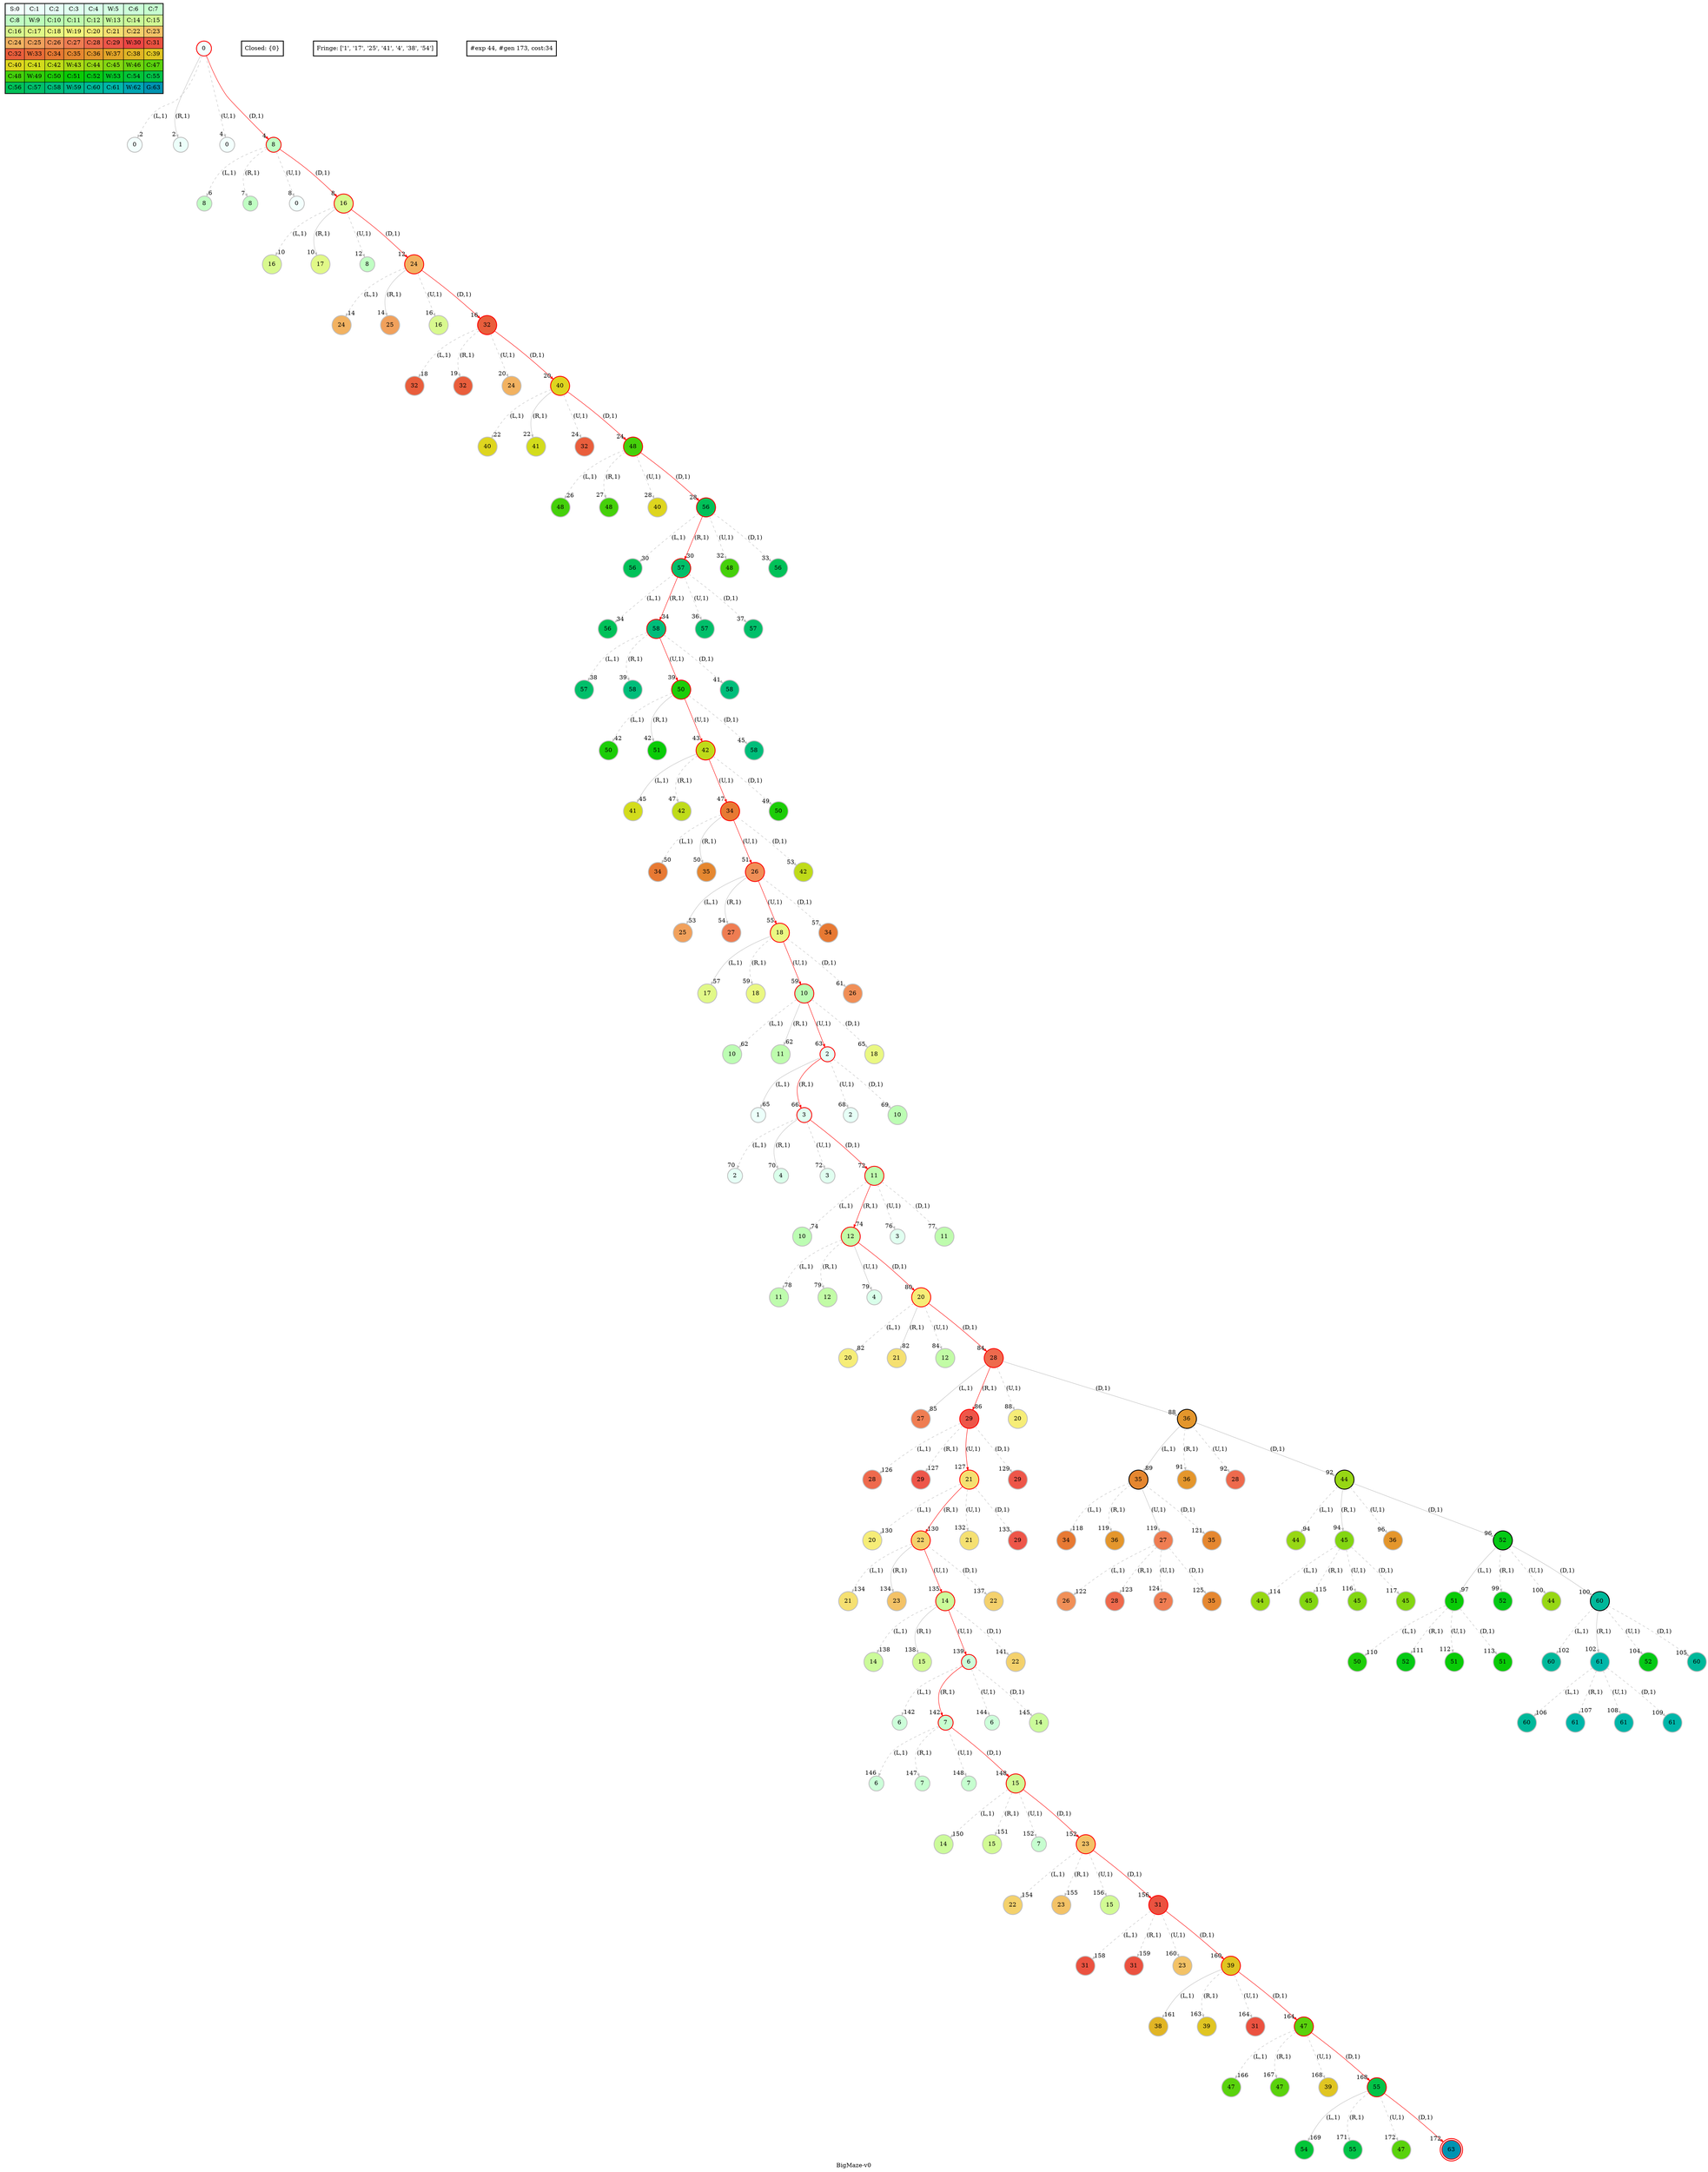 digraph BigMaze { label="BigMaze-v0" nodesep=1 ranksep="1.2" node [shape=circle penwidth=2] edge [arrowsize=0.7] 
subgraph MAP {label=Map;map [shape=plaintext label=<<table border="1" cellpadding="5" cellspacing="0" cellborder="1"><tr><td bgcolor="0.46862745 0.04925994 0.99969645 1.        ">S:0</td><td bgcolor="0.45294118 0.07385253 0.99931706 1.        ">C:1</td><td bgcolor="0.4372549  0.09840028 0.99878599 1.        ">C:2</td><td bgcolor="0.42156863 0.12288829 0.99810333 1.        ">C:3</td><td bgcolor="0.40588235 0.1473017  0.99726917 1.        ">C:4</td><td bgcolor="0.39019608 0.17162568 0.99628365 1.        ">W:5</td><td bgcolor="0.3745098  0.19584547 0.99514692 1.        ">C:6</td><td bgcolor="0.35882353 0.21994636 0.99385914 1.        ">C:7</td></tr><tr><td bgcolor="0.34313725 0.24391372 0.99242051 1.        ">C:8</td><td bgcolor="0.32745098 0.267733   0.99083125 1.        ">W:9</td><td bgcolor="0.31176471 0.29138975 0.98909161 1.        ">C:10</td><td bgcolor="0.29607843 0.31486959 0.98720184 1.        ">C:11</td><td bgcolor="0.28039216 0.33815827 0.98516223 1.        ">C:12</td><td bgcolor="0.26470588 0.36124167 0.9829731  1.        ">W:13</td><td bgcolor="0.24901961 0.38410575 0.98063477 1.        ">C:14</td><td bgcolor="0.23333333 0.40673664 0.9781476  1.        ">C:15</td></tr><tr><td bgcolor="0.21764706 0.42912061 0.97551197 1.        ">C:16</td><td bgcolor="0.20196078 0.45124406 0.97272827 1.        ">C:17</td><td bgcolor="0.18627451 0.47309356 0.96979694 1.        ">C:18</td><td bgcolor="0.17058824 0.49465584 0.9667184  1.        ">W:19</td><td bgcolor="0.15490196 0.51591783 0.96349314 1.        ">C:20</td><td bgcolor="0.13921569 0.5368666  0.96012165 1.        ">C:21</td><td bgcolor="0.12352941 0.55748944 0.95660442 1.        ">C:22</td><td bgcolor="0.10784314 0.57777383 0.952942   1.        ">C:23</td></tr><tr><td bgcolor="0.09215686 0.59770746 0.94913494 1.        ">C:24</td><td bgcolor="0.07647059 0.61727822 0.94518383 1.        ">C:25</td><td bgcolor="0.06078431 0.63647424 0.94108925 1.        ">C:26</td><td bgcolor="0.04509804 0.65528385 0.93685184 1.        ">C:27</td><td bgcolor="0.02941176 0.67369564 0.93247223 1.        ">C:28</td><td bgcolor="0.01372549 0.69169844 0.92795109 1.        ">C:29</td><td bgcolor="0.00196078 0.70928131 0.92328911 1.        ">W:30</td><td bgcolor="0.01764706 0.72643357 0.91848699 1.        ">C:31</td></tr><tr><td bgcolor="0.03333333 0.74314483 0.91354546 1.        ">C:32</td><td bgcolor="0.04901961 0.75940492 0.90846527 1.        ">W:33</td><td bgcolor="0.06470588 0.77520398 0.9032472  1.        ">C:34</td><td bgcolor="0.08039216 0.79053241 0.89789203 1.        ">C:35</td><td bgcolor="0.09607843 0.80538092 0.89240058 1.        ">C:36</td><td bgcolor="0.11176471 0.81974048 0.88677369 1.        ">W:37</td><td bgcolor="0.12745098 0.83360239 0.88101219 1.        ">C:38</td><td bgcolor="0.14313725 0.84695821 0.87511698 1.        ">C:39</td></tr><tr><td bgcolor="0.15882353 0.85979985 0.86908895 1.        ">C:40</td><td bgcolor="0.1745098  0.87211951 0.862929   1.        ">C:41</td><td bgcolor="0.19019608 0.88390971 0.85663808 1.        ">C:42</td><td bgcolor="0.20588235 0.89516329 0.85021714 1.        ">W:43</td><td bgcolor="0.22156863 0.90587342 0.84366715 1.        ">C:44</td><td bgcolor="0.2372549  0.9160336  0.83698911 1.        ">C:45</td><td bgcolor="0.25294118 0.92563766 0.83018403 1.        ">W:46</td><td bgcolor="0.26862745 0.93467977 0.82325295 1.        ">C:47</td></tr><tr><td bgcolor="0.28431373 0.94315443 0.81619691 1.        ">C:48</td><td bgcolor="0.3        0.95105652 0.80901699 1.        ">W:49</td><td bgcolor="0.31568627 0.95838122 0.80171428 1.        ">C:50</td><td bgcolor="0.33137255 0.96512409 0.79428989 1.        ">C:51</td><td bgcolor="0.34705882 0.97128103 0.78674494 1.        ">C:52</td><td bgcolor="0.3627451  0.97684832 0.77908057 1.        ">W:53</td><td bgcolor="0.37843137 0.98182256 0.77129796 1.        ">C:54</td><td bgcolor="0.39411765 0.98620075 0.76339828 1.        ">C:55</td></tr><tr><td bgcolor="0.40980392 0.98998021 0.75538273 1.        ">C:56</td><td bgcolor="0.4254902  0.99315867 0.74725253 1.        ">C:57</td><td bgcolor="0.44117647 0.99573418 0.73900892 1.        ">C:58</td><td bgcolor="0.45686275 0.99770518 0.73065313 1.        ">W:59</td><td bgcolor="0.47254902 0.99907048 0.72218645 1.        ">C:60</td><td bgcolor="0.48823529 0.99982925 0.71361015 1.        ">C:61</td><td bgcolor="0.51176471 0.99982925 0.70054304 1.        ">W:62</td><td bgcolor="0.52745098 0.99907048 0.69169844 1.        ">G:63</td></tr></table>>]} 
"0_0" [label=0 style=filled color=grey fillcolor="0.46862745 0.04925994 0.99969645 1.        " ];  
"0_0.0-0" [label=0 style=filled color=grey fillcolor="0.46862745 0.04925994 0.99969645 1.        " ];   "0_0" -> "0_0.0-0" [label="(L,1)" headlabel=" 2 " style="dashed" color=grey ]; "0_c" [label="Closed: {0}" shape=box]; "0_fr" [label="Fringe: []" shape=box];
"0_0" [label=0 style=filled color=black color=red fillcolor="0.46862745 0.04925994 0.99969645 1.        " ];  "0_0.1-1" [label=1 style=filled color=grey fillcolor="0.45294118 0.07385253 0.99931706 1.        " ];   "0_0" -> "0_0.1-1" [label="(R,1)" headlabel=" 2 " style="" color=grey ]; "0_c" [label="Closed: {0}" shape=box]; "0_fr" [label="Fringe: []" shape=box];
"0_0.0-2" [label=0 style=filled color=grey fillcolor="0.46862745 0.04925994 0.99969645 1.        " ];   "0_0" -> "0_0.0-2" [label="(U,1)" headlabel=" 4 " style="dashed" color=grey ]; "0_c" [label="Closed: {0}" shape=box]; "0_fr" [label="Fringe: ['1']" shape=box];
"0_0.8-3" [label=8 style=filled color=grey color=red fillcolor="0.34313725 0.24391372 0.99242051 1.        " ];   "0_0" -> "0_0.8-3" [label="(D,1)" headlabel=" 4 " style="" color=grey color=red ]; "0_c" [label="Closed: {0}" shape=box]; "0_fr" [label="Fringe: ['1']" shape=box];
"0_0.8.8-0" [label=8 style=filled color=grey fillcolor="0.34313725 0.24391372 0.99242051 1.        " ];   "0_0.8-3" -> "0_0.8.8-0" [label="(L,1)" headlabel=" 6 " style="dashed" color=grey ]; "0_c" [label="Closed: {0}" shape=box]; "0_fr" [label="Fringe: ['1']" shape=box];
"0_0.8.8-1" [label=8 style=filled color=grey fillcolor="0.34313725 0.24391372 0.99242051 1.        " ];   "0_0.8-3" -> "0_0.8.8-1" [label="(R,1)" headlabel=" 7 " style="dashed" color=grey ]; "0_c" [label="Closed: {0}" shape=box]; "0_fr" [label="Fringe: ['1']" shape=box];
"0_0.8.0-2" [label=0 style=filled color=grey fillcolor="0.46862745 0.04925994 0.99969645 1.        " ];   "0_0.8-3" -> "0_0.8.0-2" [label="(U,1)" headlabel=" 8 " style="dashed" color=grey ]; "0_c" [label="Closed: {0}" shape=box]; "0_fr" [label="Fringe: ['1']" shape=box];
"0_0.8-3" [label=8 style=filled color=black color=red fillcolor="0.34313725 0.24391372 0.99242051 1.        " ];  "0_0.8.16-3" [label=16 style=filled color=grey color=red fillcolor="0.21764706 0.42912061 0.97551197 1.        " ];   "0_0.8-3" -> "0_0.8.16-3" [label="(D,1)" headlabel=" 8 " style="" color=grey color=red ]; "0_c" [label="Closed: {0}" shape=box]; "0_fr" [label="Fringe: ['1']" shape=box];
"0_0.8.16.16-0" [label=16 style=filled color=grey fillcolor="0.21764706 0.42912061 0.97551197 1.        " ];   "0_0.8.16-3" -> "0_0.8.16.16-0" [label="(L,1)" headlabel=" 10 " style="dashed" color=grey ]; "0_c" [label="Closed: {0}" shape=box]; "0_fr" [label="Fringe: ['1']" shape=box];
"0_0.8.16-3" [label=16 style=filled color=black color=red fillcolor="0.21764706 0.42912061 0.97551197 1.        " ];  "0_0.8.16.17-1" [label=17 style=filled color=grey fillcolor="0.20196078 0.45124406 0.97272827 1.        " ];   "0_0.8.16-3" -> "0_0.8.16.17-1" [label="(R,1)" headlabel=" 10 " style="" color=grey ]; "0_c" [label="Closed: {0}" shape=box]; "0_fr" [label="Fringe: ['1']" shape=box];
"0_0.8.16.8-2" [label=8 style=filled color=grey fillcolor="0.34313725 0.24391372 0.99242051 1.        " ];   "0_0.8.16-3" -> "0_0.8.16.8-2" [label="(U,1)" headlabel=" 12 " style="dashed" color=grey ]; "0_c" [label="Closed: {0}" shape=box]; "0_fr" [label="Fringe: ['1', '17']" shape=box];
"0_0.8.16.24-3" [label=24 style=filled color=grey color=red fillcolor="0.09215686 0.59770746 0.94913494 1.        " ];   "0_0.8.16-3" -> "0_0.8.16.24-3" [label="(D,1)" headlabel=" 12 " style="" color=grey color=red ]; "0_c" [label="Closed: {0}" shape=box]; "0_fr" [label="Fringe: ['1', '17']" shape=box];
"0_0.8.16.24.24-0" [label=24 style=filled color=grey fillcolor="0.09215686 0.59770746 0.94913494 1.        " ];   "0_0.8.16.24-3" -> "0_0.8.16.24.24-0" [label="(L,1)" headlabel=" 14 " style="dashed" color=grey ]; "0_c" [label="Closed: {0}" shape=box]; "0_fr" [label="Fringe: ['1', '17']" shape=box];
"0_0.8.16.24-3" [label=24 style=filled color=black color=red fillcolor="0.09215686 0.59770746 0.94913494 1.        " ];  "0_0.8.16.24.25-1" [label=25 style=filled color=grey fillcolor="0.07647059 0.61727822 0.94518383 1.        " ];   "0_0.8.16.24-3" -> "0_0.8.16.24.25-1" [label="(R,1)" headlabel=" 14 " style="" color=grey ]; "0_c" [label="Closed: {0}" shape=box]; "0_fr" [label="Fringe: ['1', '17']" shape=box];
"0_0.8.16.24.16-2" [label=16 style=filled color=grey fillcolor="0.21764706 0.42912061 0.97551197 1.        " ];   "0_0.8.16.24-3" -> "0_0.8.16.24.16-2" [label="(U,1)" headlabel=" 16 " style="dashed" color=grey ]; "0_c" [label="Closed: {0}" shape=box]; "0_fr" [label="Fringe: ['1', '17', '25']" shape=box];
"0_0.8.16.24.32-3" [label=32 style=filled color=grey color=red fillcolor="0.03333333 0.74314483 0.91354546 1.        " ];   "0_0.8.16.24-3" -> "0_0.8.16.24.32-3" [label="(D,1)" headlabel=" 16 " style="" color=grey color=red ]; "0_c" [label="Closed: {0}" shape=box]; "0_fr" [label="Fringe: ['1', '17', '25']" shape=box];
"0_0.8.16.24.32.32-0" [label=32 style=filled color=grey fillcolor="0.03333333 0.74314483 0.91354546 1.        " ];   "0_0.8.16.24.32-3" -> "0_0.8.16.24.32.32-0" [label="(L,1)" headlabel=" 18 " style="dashed" color=grey ]; "0_c" [label="Closed: {0}" shape=box]; "0_fr" [label="Fringe: ['1', '17', '25']" shape=box];
"0_0.8.16.24.32.32-1" [label=32 style=filled color=grey fillcolor="0.03333333 0.74314483 0.91354546 1.        " ];   "0_0.8.16.24.32-3" -> "0_0.8.16.24.32.32-1" [label="(R,1)" headlabel=" 19 " style="dashed" color=grey ]; "0_c" [label="Closed: {0}" shape=box]; "0_fr" [label="Fringe: ['1', '17', '25']" shape=box];
"0_0.8.16.24.32.24-2" [label=24 style=filled color=grey fillcolor="0.09215686 0.59770746 0.94913494 1.        " ];   "0_0.8.16.24.32-3" -> "0_0.8.16.24.32.24-2" [label="(U,1)" headlabel=" 20 " style="dashed" color=grey ]; "0_c" [label="Closed: {0}" shape=box]; "0_fr" [label="Fringe: ['1', '17', '25']" shape=box];
"0_0.8.16.24.32-3" [label=32 style=filled color=black color=red fillcolor="0.03333333 0.74314483 0.91354546 1.        " ];  "0_0.8.16.24.32.40-3" [label=40 style=filled color=grey color=red fillcolor="0.15882353 0.85979985 0.86908895 1.        " ];   "0_0.8.16.24.32-3" -> "0_0.8.16.24.32.40-3" [label="(D,1)" headlabel=" 20 " style="" color=grey color=red ]; "0_c" [label="Closed: {0}" shape=box]; "0_fr" [label="Fringe: ['1', '17', '25']" shape=box];
"0_0.8.16.24.32.40.40-0" [label=40 style=filled color=grey fillcolor="0.15882353 0.85979985 0.86908895 1.        " ];   "0_0.8.16.24.32.40-3" -> "0_0.8.16.24.32.40.40-0" [label="(L,1)" headlabel=" 22 " style="dashed" color=grey ]; "0_c" [label="Closed: {0}" shape=box]; "0_fr" [label="Fringe: ['1', '17', '25']" shape=box];
"0_0.8.16.24.32.40-3" [label=40 style=filled color=black color=red fillcolor="0.15882353 0.85979985 0.86908895 1.        " ];  "0_0.8.16.24.32.40.41-1" [label=41 style=filled color=grey fillcolor="0.1745098  0.87211951 0.862929   1.        " ];   "0_0.8.16.24.32.40-3" -> "0_0.8.16.24.32.40.41-1" [label="(R,1)" headlabel=" 22 " style="" color=grey ]; "0_c" [label="Closed: {0}" shape=box]; "0_fr" [label="Fringe: ['1', '17', '25']" shape=box];
"0_0.8.16.24.32.40.32-2" [label=32 style=filled color=grey fillcolor="0.03333333 0.74314483 0.91354546 1.        " ];   "0_0.8.16.24.32.40-3" -> "0_0.8.16.24.32.40.32-2" [label="(U,1)" headlabel=" 24 " style="dashed" color=grey ]; "0_c" [label="Closed: {0}" shape=box]; "0_fr" [label="Fringe: ['1', '17', '25', '41']" shape=box];
"0_0.8.16.24.32.40.48-3" [label=48 style=filled color=grey color=red fillcolor="0.28431373 0.94315443 0.81619691 1.        " ];   "0_0.8.16.24.32.40-3" -> "0_0.8.16.24.32.40.48-3" [label="(D,1)" headlabel=" 24 " style="" color=grey color=red ]; "0_c" [label="Closed: {0}" shape=box]; "0_fr" [label="Fringe: ['1', '17', '25', '41']" shape=box];
"0_0.8.16.24.32.40.48.48-0" [label=48 style=filled color=grey fillcolor="0.28431373 0.94315443 0.81619691 1.        " ];   "0_0.8.16.24.32.40.48-3" -> "0_0.8.16.24.32.40.48.48-0" [label="(L,1)" headlabel=" 26 " style="dashed" color=grey ]; "0_c" [label="Closed: {0}" shape=box]; "0_fr" [label="Fringe: ['1', '17', '25', '41']" shape=box];
"0_0.8.16.24.32.40.48.48-1" [label=48 style=filled color=grey fillcolor="0.28431373 0.94315443 0.81619691 1.        " ];   "0_0.8.16.24.32.40.48-3" -> "0_0.8.16.24.32.40.48.48-1" [label="(R,1)" headlabel=" 27 " style="dashed" color=grey ]; "0_c" [label="Closed: {0}" shape=box]; "0_fr" [label="Fringe: ['1', '17', '25', '41']" shape=box];
"0_0.8.16.24.32.40.48.40-2" [label=40 style=filled color=grey fillcolor="0.15882353 0.85979985 0.86908895 1.        " ];   "0_0.8.16.24.32.40.48-3" -> "0_0.8.16.24.32.40.48.40-2" [label="(U,1)" headlabel=" 28 " style="dashed" color=grey ]; "0_c" [label="Closed: {0}" shape=box]; "0_fr" [label="Fringe: ['1', '17', '25', '41']" shape=box];
"0_0.8.16.24.32.40.48-3" [label=48 style=filled color=black color=red fillcolor="0.28431373 0.94315443 0.81619691 1.        " ];  "0_0.8.16.24.32.40.48.56-3" [label=56 style=filled color=grey color=red fillcolor="0.40980392 0.98998021 0.75538273 1.        " ];   "0_0.8.16.24.32.40.48-3" -> "0_0.8.16.24.32.40.48.56-3" [label="(D,1)" headlabel=" 28 " style="" color=grey color=red ]; "0_c" [label="Closed: {0}" shape=box]; "0_fr" [label="Fringe: ['1', '17', '25', '41']" shape=box];
"0_0.8.16.24.32.40.48.56.56-0" [label=56 style=filled color=grey fillcolor="0.40980392 0.98998021 0.75538273 1.        " ];   "0_0.8.16.24.32.40.48.56-3" -> "0_0.8.16.24.32.40.48.56.56-0" [label="(L,1)" headlabel=" 30 " style="dashed" color=grey ]; "0_c" [label="Closed: {0}" shape=box]; "0_fr" [label="Fringe: ['1', '17', '25', '41']" shape=box];
"0_0.8.16.24.32.40.48.56-3" [label=56 style=filled color=black color=red fillcolor="0.40980392 0.98998021 0.75538273 1.        " ];  "0_0.8.16.24.32.40.48.56.57-1" [label=57 style=filled color=grey color=red fillcolor="0.4254902  0.99315867 0.74725253 1.        " ];   "0_0.8.16.24.32.40.48.56-3" -> "0_0.8.16.24.32.40.48.56.57-1" [label="(R,1)" headlabel=" 30 " style="" color=grey color=red ]; "0_c" [label="Closed: {0}" shape=box]; "0_fr" [label="Fringe: ['1', '17', '25', '41']" shape=box];
"0_0.8.16.24.32.40.48.56.48-2" [label=48 style=filled color=grey fillcolor="0.28431373 0.94315443 0.81619691 1.        " ];   "0_0.8.16.24.32.40.48.56-3" -> "0_0.8.16.24.32.40.48.56.48-2" [label="(U,1)" headlabel=" 32 " style="dashed" color=grey ]; "0_c" [label="Closed: {0}" shape=box]; "0_fr" [label="Fringe: ['1', '17', '25', '41', '57']" shape=box];
"0_0.8.16.24.32.40.48.56.56-3" [label=56 style=filled color=grey fillcolor="0.40980392 0.98998021 0.75538273 1.        " ];   "0_0.8.16.24.32.40.48.56-3" -> "0_0.8.16.24.32.40.48.56.56-3" [label="(D,1)" headlabel=" 33 " style="dashed" color=grey ]; "0_c" [label="Closed: {0}" shape=box]; "0_fr" [label="Fringe: ['1', '17', '25', '41', '57']" shape=box];
"0_0.8.16.24.32.40.48.56.57.56-0" [label=56 style=filled color=grey fillcolor="0.40980392 0.98998021 0.75538273 1.        " ];   "0_0.8.16.24.32.40.48.56.57-1" -> "0_0.8.16.24.32.40.48.56.57.56-0" [label="(L,1)" headlabel=" 34 " style="dashed" color=grey ]; "0_c" [label="Closed: {0}" shape=box]; "0_fr" [label="Fringe: ['1', '17', '25', '41']" shape=box];
"0_0.8.16.24.32.40.48.56.57-1" [label=57 style=filled color=black color=red fillcolor="0.4254902  0.99315867 0.74725253 1.        " ];  "0_0.8.16.24.32.40.48.56.57.58-1" [label=58 style=filled color=grey color=red fillcolor="0.44117647 0.99573418 0.73900892 1.        " ];   "0_0.8.16.24.32.40.48.56.57-1" -> "0_0.8.16.24.32.40.48.56.57.58-1" [label="(R,1)" headlabel=" 34 " style="" color=grey color=red ]; "0_c" [label="Closed: {0}" shape=box]; "0_fr" [label="Fringe: ['1', '17', '25', '41']" shape=box];
"0_0.8.16.24.32.40.48.56.57.57-2" [label=57 style=filled color=grey fillcolor="0.4254902  0.99315867 0.74725253 1.        " ];   "0_0.8.16.24.32.40.48.56.57-1" -> "0_0.8.16.24.32.40.48.56.57.57-2" [label="(U,1)" headlabel=" 36 " style="dashed" color=grey ]; "0_c" [label="Closed: {0}" shape=box]; "0_fr" [label="Fringe: ['1', '17', '25', '41', '58']" shape=box];
"0_0.8.16.24.32.40.48.56.57.57-3" [label=57 style=filled color=grey fillcolor="0.4254902  0.99315867 0.74725253 1.        " ];   "0_0.8.16.24.32.40.48.56.57-1" -> "0_0.8.16.24.32.40.48.56.57.57-3" [label="(D,1)" headlabel=" 37 " style="dashed" color=grey ]; "0_c" [label="Closed: {0}" shape=box]; "0_fr" [label="Fringe: ['1', '17', '25', '41', '58']" shape=box];
"0_0.8.16.24.32.40.48.56.57.58.57-0" [label=57 style=filled color=grey fillcolor="0.4254902  0.99315867 0.74725253 1.        " ];   "0_0.8.16.24.32.40.48.56.57.58-1" -> "0_0.8.16.24.32.40.48.56.57.58.57-0" [label="(L,1)" headlabel=" 38 " style="dashed" color=grey ]; "0_c" [label="Closed: {0}" shape=box]; "0_fr" [label="Fringe: ['1', '17', '25', '41']" shape=box];
"0_0.8.16.24.32.40.48.56.57.58.58-1" [label=58 style=filled color=grey fillcolor="0.44117647 0.99573418 0.73900892 1.        " ];   "0_0.8.16.24.32.40.48.56.57.58-1" -> "0_0.8.16.24.32.40.48.56.57.58.58-1" [label="(R,1)" headlabel=" 39 " style="dashed" color=grey ]; "0_c" [label="Closed: {0}" shape=box]; "0_fr" [label="Fringe: ['1', '17', '25', '41']" shape=box];
"0_0.8.16.24.32.40.48.56.57.58-1" [label=58 style=filled color=black color=red fillcolor="0.44117647 0.99573418 0.73900892 1.        " ];  "0_0.8.16.24.32.40.48.56.57.58.50-2" [label=50 style=filled color=grey color=red fillcolor="0.31568627 0.95838122 0.80171428 1.        " ];   "0_0.8.16.24.32.40.48.56.57.58-1" -> "0_0.8.16.24.32.40.48.56.57.58.50-2" [label="(U,1)" headlabel=" 39 " style="" color=grey color=red ]; "0_c" [label="Closed: {0}" shape=box]; "0_fr" [label="Fringe: ['1', '17', '25', '41']" shape=box];
"0_0.8.16.24.32.40.48.56.57.58.58-3" [label=58 style=filled color=grey fillcolor="0.44117647 0.99573418 0.73900892 1.        " ];   "0_0.8.16.24.32.40.48.56.57.58-1" -> "0_0.8.16.24.32.40.48.56.57.58.58-3" [label="(D,1)" headlabel=" 41 " style="dashed" color=grey ]; "0_c" [label="Closed: {0}" shape=box]; "0_fr" [label="Fringe: ['1', '17', '25', '41', '50']" shape=box];
"0_0.8.16.24.32.40.48.56.57.58.50.50-0" [label=50 style=filled color=grey fillcolor="0.31568627 0.95838122 0.80171428 1.        " ];   "0_0.8.16.24.32.40.48.56.57.58.50-2" -> "0_0.8.16.24.32.40.48.56.57.58.50.50-0" [label="(L,1)" headlabel=" 42 " style="dashed" color=grey ]; "0_c" [label="Closed: {0}" shape=box]; "0_fr" [label="Fringe: ['1', '17', '25', '41']" shape=box];
"0_0.8.16.24.32.40.48.56.57.58.50-2" [label=50 style=filled color=black color=red fillcolor="0.31568627 0.95838122 0.80171428 1.        " ];  "0_0.8.16.24.32.40.48.56.57.58.50.51-1" [label=51 style=filled color=grey fillcolor="0.33137255 0.96512409 0.79428989 1.        " ];   "0_0.8.16.24.32.40.48.56.57.58.50-2" -> "0_0.8.16.24.32.40.48.56.57.58.50.51-1" [label="(R,1)" headlabel=" 42 " style="" color=grey ]; "0_c" [label="Closed: {0}" shape=box]; "0_fr" [label="Fringe: ['1', '17', '25', '41']" shape=box];
"0_0.8.16.24.32.40.48.56.57.58.50.42-2" [label=42 style=filled color=grey color=red fillcolor="0.19019608 0.88390971 0.85663808 1.        " ];   "0_0.8.16.24.32.40.48.56.57.58.50-2" -> "0_0.8.16.24.32.40.48.56.57.58.50.42-2" [label="(U,1)" headlabel=" 43 " style="" color=grey color=red ]; "0_c" [label="Closed: {0}" shape=box]; "0_fr" [label="Fringe: ['1', '17', '25', '41', '51']" shape=box];
"0_0.8.16.24.32.40.48.56.57.58.50.58-3" [label=58 style=filled color=grey fillcolor="0.44117647 0.99573418 0.73900892 1.        " ];   "0_0.8.16.24.32.40.48.56.57.58.50-2" -> "0_0.8.16.24.32.40.48.56.57.58.50.58-3" [label="(D,1)" headlabel=" 45 " style="dashed" color=grey ]; "0_c" [label="Closed: {0}" shape=box]; "0_fr" [label="Fringe: ['1', '17', '25', '41', '51', '42']" shape=box];
"0_0.8.16.24.32.40.48.56.57.58.50.42-2" [label=42 style=filled color=black color=red fillcolor="0.19019608 0.88390971 0.85663808 1.        " ];  "0_0.8.16.24.32.40.48.56.57.58.50.42.41-0" [label=41 style=filled color=grey fillcolor="0.1745098  0.87211951 0.862929   1.        " ];   "0_0.8.16.24.32.40.48.56.57.58.50.42-2" -> "0_0.8.16.24.32.40.48.56.57.58.50.42.41-0" [label="(L,1)" headlabel=" 45 " style="" color=grey ]; "0_c" [label="Closed: {0}" shape=box]; "0_fr" [label="Fringe: ['1', '17', '25', '41', '51']" shape=box];
"0_0.8.16.24.32.40.48.56.57.58.50.42.42-1" [label=42 style=filled color=grey fillcolor="0.19019608 0.88390971 0.85663808 1.        " ];   "0_0.8.16.24.32.40.48.56.57.58.50.42-2" -> "0_0.8.16.24.32.40.48.56.57.58.50.42.42-1" [label="(R,1)" headlabel=" 47 " style="dashed" color=grey ]; "0_c" [label="Closed: {0}" shape=box]; "0_fr" [label="Fringe: ['1', '17', '25', '41', '51']" shape=box];
"0_0.8.16.24.32.40.48.56.57.58.50.42.34-2" [label=34 style=filled color=grey color=red fillcolor="0.06470588 0.77520398 0.9032472  1.        " ];   "0_0.8.16.24.32.40.48.56.57.58.50.42-2" -> "0_0.8.16.24.32.40.48.56.57.58.50.42.34-2" [label="(U,1)" headlabel=" 47 " style="" color=grey color=red ]; "0_c" [label="Closed: {0}" shape=box]; "0_fr" [label="Fringe: ['1', '17', '25', '41', '51']" shape=box];
"0_0.8.16.24.32.40.48.56.57.58.50.42.50-3" [label=50 style=filled color=grey fillcolor="0.31568627 0.95838122 0.80171428 1.        " ];   "0_0.8.16.24.32.40.48.56.57.58.50.42-2" -> "0_0.8.16.24.32.40.48.56.57.58.50.42.50-3" [label="(D,1)" headlabel=" 49 " style="dashed" color=grey ]; "0_c" [label="Closed: {0}" shape=box]; "0_fr" [label="Fringe: ['1', '17', '25', '41', '51', '34']" shape=box];
"0_0.8.16.24.32.40.48.56.57.58.50.42.34.34-0" [label=34 style=filled color=grey fillcolor="0.06470588 0.77520398 0.9032472  1.        " ];   "0_0.8.16.24.32.40.48.56.57.58.50.42.34-2" -> "0_0.8.16.24.32.40.48.56.57.58.50.42.34.34-0" [label="(L,1)" headlabel=" 50 " style="dashed" color=grey ]; "0_c" [label="Closed: {0}" shape=box]; "0_fr" [label="Fringe: ['1', '17', '25', '41', '51']" shape=box];
"0_0.8.16.24.32.40.48.56.57.58.50.42.34-2" [label=34 style=filled color=black color=red fillcolor="0.06470588 0.77520398 0.9032472  1.        " ];  "0_0.8.16.24.32.40.48.56.57.58.50.42.34.35-1" [label=35 style=filled color=grey fillcolor="0.08039216 0.79053241 0.89789203 1.        " ];   "0_0.8.16.24.32.40.48.56.57.58.50.42.34-2" -> "0_0.8.16.24.32.40.48.56.57.58.50.42.34.35-1" [label="(R,1)" headlabel=" 50 " style="" color=grey ]; "0_c" [label="Closed: {0}" shape=box]; "0_fr" [label="Fringe: ['1', '17', '25', '41', '51']" shape=box];
"0_0.8.16.24.32.40.48.56.57.58.50.42.34.26-2" [label=26 style=filled color=grey color=red fillcolor="0.06078431 0.63647424 0.94108925 1.        " ];   "0_0.8.16.24.32.40.48.56.57.58.50.42.34-2" -> "0_0.8.16.24.32.40.48.56.57.58.50.42.34.26-2" [label="(U,1)" headlabel=" 51 " style="" color=grey color=red ]; "0_c" [label="Closed: {0}" shape=box]; "0_fr" [label="Fringe: ['1', '17', '25', '41', '51', '35']" shape=box];
"0_0.8.16.24.32.40.48.56.57.58.50.42.34.42-3" [label=42 style=filled color=grey fillcolor="0.19019608 0.88390971 0.85663808 1.        " ];   "0_0.8.16.24.32.40.48.56.57.58.50.42.34-2" -> "0_0.8.16.24.32.40.48.56.57.58.50.42.34.42-3" [label="(D,1)" headlabel=" 53 " style="dashed" color=grey ]; "0_c" [label="Closed: {0}" shape=box]; "0_fr" [label="Fringe: ['1', '17', '25', '41', '51', '35', '26']" shape=box];
"0_0.8.16.24.32.40.48.56.57.58.50.42.34.26-2" [label=26 style=filled color=black color=red fillcolor="0.06078431 0.63647424 0.94108925 1.        " ];  "0_0.8.16.24.32.40.48.56.57.58.50.42.34.26.25-0" [label=25 style=filled color=grey fillcolor="0.07647059 0.61727822 0.94518383 1.        " ];   "0_0.8.16.24.32.40.48.56.57.58.50.42.34.26-2" -> "0_0.8.16.24.32.40.48.56.57.58.50.42.34.26.25-0" [label="(L,1)" headlabel=" 53 " style="" color=grey ]; "0_c" [label="Closed: {0}" shape=box]; "0_fr" [label="Fringe: ['1', '17', '25', '41', '51', '35']" shape=box];
"0_0.8.16.24.32.40.48.56.57.58.50.42.34.26.27-1" [label=27 style=filled color=grey fillcolor="0.04509804 0.65528385 0.93685184 1.        " ];   "0_0.8.16.24.32.40.48.56.57.58.50.42.34.26-2" -> "0_0.8.16.24.32.40.48.56.57.58.50.42.34.26.27-1" [label="(R,1)" headlabel=" 54 " style="" color=grey ]; "0_c" [label="Closed: {0}" shape=box]; "0_fr" [label="Fringe: ['1', '17', '25', '41', '51', '35']" shape=box];
"0_0.8.16.24.32.40.48.56.57.58.50.42.34.26.18-2" [label=18 style=filled color=grey color=red fillcolor="0.18627451 0.47309356 0.96979694 1.        " ];   "0_0.8.16.24.32.40.48.56.57.58.50.42.34.26-2" -> "0_0.8.16.24.32.40.48.56.57.58.50.42.34.26.18-2" [label="(U,1)" headlabel=" 55 " style="" color=grey color=red ]; "0_c" [label="Closed: {0}" shape=box]; "0_fr" [label="Fringe: ['1', '17', '25', '41', '51', '35', '27']" shape=box];
"0_0.8.16.24.32.40.48.56.57.58.50.42.34.26.34-3" [label=34 style=filled color=grey fillcolor="0.06470588 0.77520398 0.9032472  1.        " ];   "0_0.8.16.24.32.40.48.56.57.58.50.42.34.26-2" -> "0_0.8.16.24.32.40.48.56.57.58.50.42.34.26.34-3" [label="(D,1)" headlabel=" 57 " style="dashed" color=grey ]; "0_c" [label="Closed: {0}" shape=box]; "0_fr" [label="Fringe: ['1', '17', '25', '41', '51', '35', '27', '18']" shape=box];
"0_0.8.16.24.32.40.48.56.57.58.50.42.34.26.18-2" [label=18 style=filled color=black color=red fillcolor="0.18627451 0.47309356 0.96979694 1.        " ];  "0_0.8.16.24.32.40.48.56.57.58.50.42.34.26.18.17-0" [label=17 style=filled color=grey fillcolor="0.20196078 0.45124406 0.97272827 1.        " ];   "0_0.8.16.24.32.40.48.56.57.58.50.42.34.26.18-2" -> "0_0.8.16.24.32.40.48.56.57.58.50.42.34.26.18.17-0" [label="(L,1)" headlabel=" 57 " style="" color=grey ]; "0_c" [label="Closed: {0}" shape=box]; "0_fr" [label="Fringe: ['1', '17', '25', '41', '51', '35', '27']" shape=box];
"0_0.8.16.24.32.40.48.56.57.58.50.42.34.26.18.18-1" [label=18 style=filled color=grey fillcolor="0.18627451 0.47309356 0.96979694 1.        " ];   "0_0.8.16.24.32.40.48.56.57.58.50.42.34.26.18-2" -> "0_0.8.16.24.32.40.48.56.57.58.50.42.34.26.18.18-1" [label="(R,1)" headlabel=" 59 " style="dashed" color=grey ]; "0_c" [label="Closed: {0}" shape=box]; "0_fr" [label="Fringe: ['1', '17', '25', '41', '51', '35', '27']" shape=box];
"0_0.8.16.24.32.40.48.56.57.58.50.42.34.26.18.10-2" [label=10 style=filled color=grey color=red fillcolor="0.31176471 0.29138975 0.98909161 1.        " ];   "0_0.8.16.24.32.40.48.56.57.58.50.42.34.26.18-2" -> "0_0.8.16.24.32.40.48.56.57.58.50.42.34.26.18.10-2" [label="(U,1)" headlabel=" 59 " style="" color=grey color=red ]; "0_c" [label="Closed: {0}" shape=box]; "0_fr" [label="Fringe: ['1', '17', '25', '41', '51', '35', '27']" shape=box];
"0_0.8.16.24.32.40.48.56.57.58.50.42.34.26.18.26-3" [label=26 style=filled color=grey fillcolor="0.06078431 0.63647424 0.94108925 1.        " ];   "0_0.8.16.24.32.40.48.56.57.58.50.42.34.26.18-2" -> "0_0.8.16.24.32.40.48.56.57.58.50.42.34.26.18.26-3" [label="(D,1)" headlabel=" 61 " style="dashed" color=grey ]; "0_c" [label="Closed: {0}" shape=box]; "0_fr" [label="Fringe: ['1', '17', '25', '41', '51', '35', '27', '10']" shape=box];
"0_0.8.16.24.32.40.48.56.57.58.50.42.34.26.18.10.10-0" [label=10 style=filled color=grey fillcolor="0.31176471 0.29138975 0.98909161 1.        " ];   "0_0.8.16.24.32.40.48.56.57.58.50.42.34.26.18.10-2" -> "0_0.8.16.24.32.40.48.56.57.58.50.42.34.26.18.10.10-0" [label="(L,1)" headlabel=" 62 " style="dashed" color=grey ]; "0_c" [label="Closed: {0}" shape=box]; "0_fr" [label="Fringe: ['1', '17', '25', '41', '51', '35', '27']" shape=box];
"0_0.8.16.24.32.40.48.56.57.58.50.42.34.26.18.10-2" [label=10 style=filled color=black color=red fillcolor="0.31176471 0.29138975 0.98909161 1.        " ];  "0_0.8.16.24.32.40.48.56.57.58.50.42.34.26.18.10.11-1" [label=11 style=filled color=grey fillcolor="0.29607843 0.31486959 0.98720184 1.        " ];   "0_0.8.16.24.32.40.48.56.57.58.50.42.34.26.18.10-2" -> "0_0.8.16.24.32.40.48.56.57.58.50.42.34.26.18.10.11-1" [label="(R,1)" headlabel=" 62 " style="" color=grey ]; "0_c" [label="Closed: {0}" shape=box]; "0_fr" [label="Fringe: ['1', '17', '25', '41', '51', '35', '27']" shape=box];
"0_0.8.16.24.32.40.48.56.57.58.50.42.34.26.18.10.2-2" [label=2 style=filled color=grey color=red fillcolor="0.4372549  0.09840028 0.99878599 1.        " ];   "0_0.8.16.24.32.40.48.56.57.58.50.42.34.26.18.10-2" -> "0_0.8.16.24.32.40.48.56.57.58.50.42.34.26.18.10.2-2" [label="(U,1)" headlabel=" 63 " style="" color=grey color=red ]; "0_c" [label="Closed: {0}" shape=box]; "0_fr" [label="Fringe: ['1', '17', '25', '41', '51', '35', '27', '11']" shape=box];
"0_0.8.16.24.32.40.48.56.57.58.50.42.34.26.18.10.18-3" [label=18 style=filled color=grey fillcolor="0.18627451 0.47309356 0.96979694 1.        " ];   "0_0.8.16.24.32.40.48.56.57.58.50.42.34.26.18.10-2" -> "0_0.8.16.24.32.40.48.56.57.58.50.42.34.26.18.10.18-3" [label="(D,1)" headlabel=" 65 " style="dashed" color=grey ]; "0_c" [label="Closed: {0}" shape=box]; "0_fr" [label="Fringe: ['1', '17', '25', '41', '51', '35', '27', '11', '2']" shape=box];
"0_0.8.16.24.32.40.48.56.57.58.50.42.34.26.18.10.2-2" [label=2 style=filled color=black color=red fillcolor="0.4372549  0.09840028 0.99878599 1.        " ];  "0_0.8.16.24.32.40.48.56.57.58.50.42.34.26.18.10.2.1-0" [label=1 style=filled color=grey fillcolor="0.45294118 0.07385253 0.99931706 1.        " ];   "0_0.8.16.24.32.40.48.56.57.58.50.42.34.26.18.10.2-2" -> "0_0.8.16.24.32.40.48.56.57.58.50.42.34.26.18.10.2.1-0" [label="(L,1)" headlabel=" 65 " style="" color=grey ]; "0_c" [label="Closed: {0}" shape=box]; "0_fr" [label="Fringe: ['1', '17', '25', '41', '51', '35', '27', '11']" shape=box];
"0_0.8.16.24.32.40.48.56.57.58.50.42.34.26.18.10.2.3-1" [label=3 style=filled color=grey color=red fillcolor="0.42156863 0.12288829 0.99810333 1.        " ];   "0_0.8.16.24.32.40.48.56.57.58.50.42.34.26.18.10.2-2" -> "0_0.8.16.24.32.40.48.56.57.58.50.42.34.26.18.10.2.3-1" [label="(R,1)" headlabel=" 66 " style="" color=grey color=red ]; "0_c" [label="Closed: {0}" shape=box]; "0_fr" [label="Fringe: ['1', '17', '25', '41', '51', '35', '27', '11']" shape=box];
"0_0.8.16.24.32.40.48.56.57.58.50.42.34.26.18.10.2.2-2" [label=2 style=filled color=grey fillcolor="0.4372549  0.09840028 0.99878599 1.        " ];   "0_0.8.16.24.32.40.48.56.57.58.50.42.34.26.18.10.2-2" -> "0_0.8.16.24.32.40.48.56.57.58.50.42.34.26.18.10.2.2-2" [label="(U,1)" headlabel=" 68 " style="dashed" color=grey ]; "0_c" [label="Closed: {0}" shape=box]; "0_fr" [label="Fringe: ['1', '17', '25', '41', '51', '35', '27', '11', '3']" shape=box];
"0_0.8.16.24.32.40.48.56.57.58.50.42.34.26.18.10.2.10-3" [label=10 style=filled color=grey fillcolor="0.31176471 0.29138975 0.98909161 1.        " ];   "0_0.8.16.24.32.40.48.56.57.58.50.42.34.26.18.10.2-2" -> "0_0.8.16.24.32.40.48.56.57.58.50.42.34.26.18.10.2.10-3" [label="(D,1)" headlabel=" 69 " style="dashed" color=grey ]; "0_c" [label="Closed: {0}" shape=box]; "0_fr" [label="Fringe: ['1', '17', '25', '41', '51', '35', '27', '11', '3']" shape=box];
"0_0.8.16.24.32.40.48.56.57.58.50.42.34.26.18.10.2.3.2-0" [label=2 style=filled color=grey fillcolor="0.4372549  0.09840028 0.99878599 1.        " ];   "0_0.8.16.24.32.40.48.56.57.58.50.42.34.26.18.10.2.3-1" -> "0_0.8.16.24.32.40.48.56.57.58.50.42.34.26.18.10.2.3.2-0" [label="(L,1)" headlabel=" 70 " style="dashed" color=grey ]; "0_c" [label="Closed: {0}" shape=box]; "0_fr" [label="Fringe: ['1', '17', '25', '41', '51', '35', '27', '11']" shape=box];
"0_0.8.16.24.32.40.48.56.57.58.50.42.34.26.18.10.2.3-1" [label=3 style=filled color=black color=red fillcolor="0.42156863 0.12288829 0.99810333 1.        " ];  "0_0.8.16.24.32.40.48.56.57.58.50.42.34.26.18.10.2.3.4-1" [label=4 style=filled color=grey fillcolor="0.40588235 0.1473017  0.99726917 1.        " ];   "0_0.8.16.24.32.40.48.56.57.58.50.42.34.26.18.10.2.3-1" -> "0_0.8.16.24.32.40.48.56.57.58.50.42.34.26.18.10.2.3.4-1" [label="(R,1)" headlabel=" 70 " style="" color=grey ]; "0_c" [label="Closed: {0}" shape=box]; "0_fr" [label="Fringe: ['1', '17', '25', '41', '51', '35', '27', '11']" shape=box];
"0_0.8.16.24.32.40.48.56.57.58.50.42.34.26.18.10.2.3.3-2" [label=3 style=filled color=grey fillcolor="0.42156863 0.12288829 0.99810333 1.        " ];   "0_0.8.16.24.32.40.48.56.57.58.50.42.34.26.18.10.2.3-1" -> "0_0.8.16.24.32.40.48.56.57.58.50.42.34.26.18.10.2.3.3-2" [label="(U,1)" headlabel=" 72 " style="dashed" color=grey ]; "0_c" [label="Closed: {0}" shape=box]; "0_fr" [label="Fringe: ['1', '17', '25', '41', '51', '35', '27', '11', '4']" shape=box];
"0_0.8.16.24.32.40.48.56.57.58.50.42.34.26.18.10.2.3.11-3" [label=11 style=filled color=grey color=red fillcolor="0.29607843 0.31486959 0.98720184 1.        " ];   "0_0.8.16.24.32.40.48.56.57.58.50.42.34.26.18.10.2.3-1" -> "0_0.8.16.24.32.40.48.56.57.58.50.42.34.26.18.10.2.3.11-3" [label="(D,1)" headlabel=" 72 " style="" color=grey color=red ]; "0_c" [label="Closed: {0}" shape=box]; "0_fr" [label="Fringe: ['1', '17', '25', '41', '51', '35', '27', '11', '4']" shape=box];
"0_0.8.16.24.32.40.48.56.57.58.50.42.34.26.18.10.2.3.11.10-0" [label=10 style=filled color=grey fillcolor="0.31176471 0.29138975 0.98909161 1.        " ];   "0_0.8.16.24.32.40.48.56.57.58.50.42.34.26.18.10.2.3.11-3" -> "0_0.8.16.24.32.40.48.56.57.58.50.42.34.26.18.10.2.3.11.10-0" [label="(L,1)" headlabel=" 74 " style="dashed" color=grey ]; "0_c" [label="Closed: {0}" shape=box]; "0_fr" [label="Fringe: ['1', '17', '25', '41', '51', '35', '27', '4']" shape=box];
"0_0.8.16.24.32.40.48.56.57.58.50.42.34.26.18.10.2.3.11-3" [label=11 style=filled color=black color=red fillcolor="0.29607843 0.31486959 0.98720184 1.        " ];  "0_0.8.16.24.32.40.48.56.57.58.50.42.34.26.18.10.2.3.11.12-1" [label=12 style=filled color=grey color=red fillcolor="0.28039216 0.33815827 0.98516223 1.        " ];   "0_0.8.16.24.32.40.48.56.57.58.50.42.34.26.18.10.2.3.11-3" -> "0_0.8.16.24.32.40.48.56.57.58.50.42.34.26.18.10.2.3.11.12-1" [label="(R,1)" headlabel=" 74 " style="" color=grey color=red ]; "0_c" [label="Closed: {0}" shape=box]; "0_fr" [label="Fringe: ['1', '17', '25', '41', '51', '35', '27', '4']" shape=box];
"0_0.8.16.24.32.40.48.56.57.58.50.42.34.26.18.10.2.3.11.3-2" [label=3 style=filled color=grey fillcolor="0.42156863 0.12288829 0.99810333 1.        " ];   "0_0.8.16.24.32.40.48.56.57.58.50.42.34.26.18.10.2.3.11-3" -> "0_0.8.16.24.32.40.48.56.57.58.50.42.34.26.18.10.2.3.11.3-2" [label="(U,1)" headlabel=" 76 " style="dashed" color=grey ]; "0_c" [label="Closed: {0}" shape=box]; "0_fr" [label="Fringe: ['1', '17', '25', '41', '51', '35', '27', '4', '12']" shape=box];
"0_0.8.16.24.32.40.48.56.57.58.50.42.34.26.18.10.2.3.11.11-3" [label=11 style=filled color=grey fillcolor="0.29607843 0.31486959 0.98720184 1.        " ];   "0_0.8.16.24.32.40.48.56.57.58.50.42.34.26.18.10.2.3.11-3" -> "0_0.8.16.24.32.40.48.56.57.58.50.42.34.26.18.10.2.3.11.11-3" [label="(D,1)" headlabel=" 77 " style="dashed" color=grey ]; "0_c" [label="Closed: {0}" shape=box]; "0_fr" [label="Fringe: ['1', '17', '25', '41', '51', '35', '27', '4', '12']" shape=box];
"0_0.8.16.24.32.40.48.56.57.58.50.42.34.26.18.10.2.3.11.12.11-0" [label=11 style=filled color=grey fillcolor="0.29607843 0.31486959 0.98720184 1.        " ];   "0_0.8.16.24.32.40.48.56.57.58.50.42.34.26.18.10.2.3.11.12-1" -> "0_0.8.16.24.32.40.48.56.57.58.50.42.34.26.18.10.2.3.11.12.11-0" [label="(L,1)" headlabel=" 78 " style="dashed" color=grey ]; "0_c" [label="Closed: {0}" shape=box]; "0_fr" [label="Fringe: ['1', '17', '25', '41', '51', '35', '27', '4']" shape=box];
"0_0.8.16.24.32.40.48.56.57.58.50.42.34.26.18.10.2.3.11.12.12-1" [label=12 style=filled color=grey fillcolor="0.28039216 0.33815827 0.98516223 1.        " ];   "0_0.8.16.24.32.40.48.56.57.58.50.42.34.26.18.10.2.3.11.12-1" -> "0_0.8.16.24.32.40.48.56.57.58.50.42.34.26.18.10.2.3.11.12.12-1" [label="(R,1)" headlabel=" 79 " style="dashed" color=grey ]; "0_c" [label="Closed: {0}" shape=box]; "0_fr" [label="Fringe: ['1', '17', '25', '41', '51', '35', '27', '4']" shape=box];
"0_0.8.16.24.32.40.48.56.57.58.50.42.34.26.18.10.2.3.11.12-1" [label=12 style=filled color=black color=red fillcolor="0.28039216 0.33815827 0.98516223 1.        " ];  "0_0.8.16.24.32.40.48.56.57.58.50.42.34.26.18.10.2.3.11.12.4-2" [label=4 style=filled color=grey fillcolor="0.40588235 0.1473017  0.99726917 1.        " ];   "0_0.8.16.24.32.40.48.56.57.58.50.42.34.26.18.10.2.3.11.12-1" -> "0_0.8.16.24.32.40.48.56.57.58.50.42.34.26.18.10.2.3.11.12.4-2" [label="(U,1)" headlabel=" 79 " style="" color=grey ]; "0_c" [label="Closed: {0}" shape=box]; "0_fr" [label="Fringe: ['1', '17', '25', '41', '51', '35', '27', '4']" shape=box];
"0_0.8.16.24.32.40.48.56.57.58.50.42.34.26.18.10.2.3.11.12.20-3" [label=20 style=filled color=grey color=red fillcolor="0.15490196 0.51591783 0.96349314 1.        " ];   "0_0.8.16.24.32.40.48.56.57.58.50.42.34.26.18.10.2.3.11.12-1" -> "0_0.8.16.24.32.40.48.56.57.58.50.42.34.26.18.10.2.3.11.12.20-3" [label="(D,1)" headlabel=" 80 " style="" color=grey color=red ]; "0_c" [label="Closed: {0}" shape=box]; "0_fr" [label="Fringe: ['1', '17', '25', '41', '51', '35', '27', '4']" shape=box];
"0_0.8.16.24.32.40.48.56.57.58.50.42.34.26.18.10.2.3.11.12.20.20-0" [label=20 style=filled color=grey fillcolor="0.15490196 0.51591783 0.96349314 1.        " ];   "0_0.8.16.24.32.40.48.56.57.58.50.42.34.26.18.10.2.3.11.12.20-3" -> "0_0.8.16.24.32.40.48.56.57.58.50.42.34.26.18.10.2.3.11.12.20.20-0" [label="(L,1)" headlabel=" 82 " style="dashed" color=grey ]; "0_c" [label="Closed: {0}" shape=box]; "0_fr" [label="Fringe: ['1', '17', '25', '41', '51', '35', '27', '4']" shape=box];
"0_0.8.16.24.32.40.48.56.57.58.50.42.34.26.18.10.2.3.11.12.20-3" [label=20 style=filled color=black color=red fillcolor="0.15490196 0.51591783 0.96349314 1.        " ];  "0_0.8.16.24.32.40.48.56.57.58.50.42.34.26.18.10.2.3.11.12.20.21-1" [label=21 style=filled color=grey fillcolor="0.13921569 0.5368666  0.96012165 1.        " ];   "0_0.8.16.24.32.40.48.56.57.58.50.42.34.26.18.10.2.3.11.12.20-3" -> "0_0.8.16.24.32.40.48.56.57.58.50.42.34.26.18.10.2.3.11.12.20.21-1" [label="(R,1)" headlabel=" 82 " style="" color=grey ]; "0_c" [label="Closed: {0}" shape=box]; "0_fr" [label="Fringe: ['1', '17', '25', '41', '51', '35', '27', '4']" shape=box];
"0_0.8.16.24.32.40.48.56.57.58.50.42.34.26.18.10.2.3.11.12.20.12-2" [label=12 style=filled color=grey fillcolor="0.28039216 0.33815827 0.98516223 1.        " ];   "0_0.8.16.24.32.40.48.56.57.58.50.42.34.26.18.10.2.3.11.12.20-3" -> "0_0.8.16.24.32.40.48.56.57.58.50.42.34.26.18.10.2.3.11.12.20.12-2" [label="(U,1)" headlabel=" 84 " style="dashed" color=grey ]; "0_c" [label="Closed: {0}" shape=box]; "0_fr" [label="Fringe: ['1', '17', '25', '41', '51', '35', '27', '4', '21']" shape=box];
"0_0.8.16.24.32.40.48.56.57.58.50.42.34.26.18.10.2.3.11.12.20.28-3" [label=28 style=filled color=grey color=red fillcolor="0.02941176 0.67369564 0.93247223 1.        " ];   "0_0.8.16.24.32.40.48.56.57.58.50.42.34.26.18.10.2.3.11.12.20-3" -> "0_0.8.16.24.32.40.48.56.57.58.50.42.34.26.18.10.2.3.11.12.20.28-3" [label="(D,1)" headlabel=" 84 " style="" color=grey color=red ]; "0_c" [label="Closed: {0}" shape=box]; "0_fr" [label="Fringe: ['1', '17', '25', '41', '51', '35', '27', '4', '21']" shape=box];
"0_0.8.16.24.32.40.48.56.57.58.50.42.34.26.18.10.2.3.11.12.20.28-3" [label=28 style=filled color=black color=red fillcolor="0.02941176 0.67369564 0.93247223 1.        " ];  "0_0.8.16.24.32.40.48.56.57.58.50.42.34.26.18.10.2.3.11.12.20.28.27-0" [label=27 style=filled color=grey fillcolor="0.04509804 0.65528385 0.93685184 1.        " ];   "0_0.8.16.24.32.40.48.56.57.58.50.42.34.26.18.10.2.3.11.12.20.28-3" -> "0_0.8.16.24.32.40.48.56.57.58.50.42.34.26.18.10.2.3.11.12.20.28.27-0" [label="(L,1)" headlabel=" 85 " style="" color=grey ]; "0_c" [label="Closed: {0}" shape=box]; "0_fr" [label="Fringe: ['1', '17', '25', '41', '51', '35', '27', '4', '21']" shape=box];
"0_0.8.16.24.32.40.48.56.57.58.50.42.34.26.18.10.2.3.11.12.20.28.29-1" [label=29 style=filled color=grey color=red fillcolor="0.01372549 0.69169844 0.92795109 1.        " ];   "0_0.8.16.24.32.40.48.56.57.58.50.42.34.26.18.10.2.3.11.12.20.28-3" -> "0_0.8.16.24.32.40.48.56.57.58.50.42.34.26.18.10.2.3.11.12.20.28.29-1" [label="(R,1)" headlabel=" 86 " style="" color=grey color=red ]; "0_c" [label="Closed: {0}" shape=box]; "0_fr" [label="Fringe: ['1', '17', '25', '41', '51', '35', '27', '4', '21']" shape=box];
"0_0.8.16.24.32.40.48.56.57.58.50.42.34.26.18.10.2.3.11.12.20.28.20-2" [label=20 style=filled color=grey fillcolor="0.15490196 0.51591783 0.96349314 1.        " ];   "0_0.8.16.24.32.40.48.56.57.58.50.42.34.26.18.10.2.3.11.12.20.28-3" -> "0_0.8.16.24.32.40.48.56.57.58.50.42.34.26.18.10.2.3.11.12.20.28.20-2" [label="(U,1)" headlabel=" 88 " style="dashed" color=grey ]; "0_c" [label="Closed: {0}" shape=box]; "0_fr" [label="Fringe: ['1', '17', '25', '41', '51', '35', '27', '4', '21', '29']" shape=box];
"0_0.8.16.24.32.40.48.56.57.58.50.42.34.26.18.10.2.3.11.12.20.28.36-3" [label=36 style=filled color=grey fillcolor="0.09607843 0.80538092 0.89240058 1.        " ];   "0_0.8.16.24.32.40.48.56.57.58.50.42.34.26.18.10.2.3.11.12.20.28-3" -> "0_0.8.16.24.32.40.48.56.57.58.50.42.34.26.18.10.2.3.11.12.20.28.36-3" [label="(D,1)" headlabel=" 88 " style="" color=grey ]; "0_c" [label="Closed: {0}" shape=box]; "0_fr" [label="Fringe: ['1', '17', '25', '41', '51', '35', '27', '4', '21', '29']" shape=box];
"0_0.8.16.24.32.40.48.56.57.58.50.42.34.26.18.10.2.3.11.12.20.28.36-3" [label=36 style=filled color=black fillcolor="0.09607843 0.80538092 0.89240058 1.        " ];  "0_0.8.16.24.32.40.48.56.57.58.50.42.34.26.18.10.2.3.11.12.20.28.36.35-0" [label=35 style=filled color=grey fillcolor="0.08039216 0.79053241 0.89789203 1.        " ];   "0_0.8.16.24.32.40.48.56.57.58.50.42.34.26.18.10.2.3.11.12.20.28.36-3" -> "0_0.8.16.24.32.40.48.56.57.58.50.42.34.26.18.10.2.3.11.12.20.28.36.35-0" [label="(L,1)" headlabel=" 89 " style="" color=grey ]; "0_c" [label="Closed: {0}" shape=box]; "0_fr" [label="Fringe: ['1', '17', '25', '41', '51', '35', '27', '4', '21', '29']" shape=box];
"0_0.8.16.24.32.40.48.56.57.58.50.42.34.26.18.10.2.3.11.12.20.28.36.36-1" [label=36 style=filled color=grey fillcolor="0.09607843 0.80538092 0.89240058 1.        " ];   "0_0.8.16.24.32.40.48.56.57.58.50.42.34.26.18.10.2.3.11.12.20.28.36-3" -> "0_0.8.16.24.32.40.48.56.57.58.50.42.34.26.18.10.2.3.11.12.20.28.36.36-1" [label="(R,1)" headlabel=" 91 " style="dashed" color=grey ]; "0_c" [label="Closed: {0}" shape=box]; "0_fr" [label="Fringe: ['1', '17', '25', '41', '51', '35', '27', '4', '21', '29']" shape=box];
"0_0.8.16.24.32.40.48.56.57.58.50.42.34.26.18.10.2.3.11.12.20.28.36.28-2" [label=28 style=filled color=grey fillcolor="0.02941176 0.67369564 0.93247223 1.        " ];   "0_0.8.16.24.32.40.48.56.57.58.50.42.34.26.18.10.2.3.11.12.20.28.36-3" -> "0_0.8.16.24.32.40.48.56.57.58.50.42.34.26.18.10.2.3.11.12.20.28.36.28-2" [label="(U,1)" headlabel=" 92 " style="dashed" color=grey ]; "0_c" [label="Closed: {0}" shape=box]; "0_fr" [label="Fringe: ['1', '17', '25', '41', '51', '35', '27', '4', '21', '29']" shape=box];
"0_0.8.16.24.32.40.48.56.57.58.50.42.34.26.18.10.2.3.11.12.20.28.36.44-3" [label=44 style=filled color=grey fillcolor="0.22156863 0.90587342 0.84366715 1.        " ];   "0_0.8.16.24.32.40.48.56.57.58.50.42.34.26.18.10.2.3.11.12.20.28.36-3" -> "0_0.8.16.24.32.40.48.56.57.58.50.42.34.26.18.10.2.3.11.12.20.28.36.44-3" [label="(D,1)" headlabel=" 92 " style="" color=grey ]; "0_c" [label="Closed: {0}" shape=box]; "0_fr" [label="Fringe: ['1', '17', '25', '41', '51', '35', '27', '4', '21', '29']" shape=box];
"0_0.8.16.24.32.40.48.56.57.58.50.42.34.26.18.10.2.3.11.12.20.28.36.44.44-0" [label=44 style=filled color=grey fillcolor="0.22156863 0.90587342 0.84366715 1.        " ];   "0_0.8.16.24.32.40.48.56.57.58.50.42.34.26.18.10.2.3.11.12.20.28.36.44-3" -> "0_0.8.16.24.32.40.48.56.57.58.50.42.34.26.18.10.2.3.11.12.20.28.36.44.44-0" [label="(L,1)" headlabel=" 94 " style="dashed" color=grey ]; "0_c" [label="Closed: {0}" shape=box]; "0_fr" [label="Fringe: ['1', '17', '25', '41', '51', '35', '27', '4', '21', '29']" shape=box];
"0_0.8.16.24.32.40.48.56.57.58.50.42.34.26.18.10.2.3.11.12.20.28.36.44-3" [label=44 style=filled color=black fillcolor="0.22156863 0.90587342 0.84366715 1.        " ];  "0_0.8.16.24.32.40.48.56.57.58.50.42.34.26.18.10.2.3.11.12.20.28.36.44.45-1" [label=45 style=filled color=grey fillcolor="0.2372549  0.9160336  0.83698911 1.        " ];   "0_0.8.16.24.32.40.48.56.57.58.50.42.34.26.18.10.2.3.11.12.20.28.36.44-3" -> "0_0.8.16.24.32.40.48.56.57.58.50.42.34.26.18.10.2.3.11.12.20.28.36.44.45-1" [label="(R,1)" headlabel=" 94 " style="" color=grey ]; "0_c" [label="Closed: {0}" shape=box]; "0_fr" [label="Fringe: ['1', '17', '25', '41', '51', '35', '27', '4', '21', '29']" shape=box];
"0_0.8.16.24.32.40.48.56.57.58.50.42.34.26.18.10.2.3.11.12.20.28.36.44.36-2" [label=36 style=filled color=grey fillcolor="0.09607843 0.80538092 0.89240058 1.        " ];   "0_0.8.16.24.32.40.48.56.57.58.50.42.34.26.18.10.2.3.11.12.20.28.36.44-3" -> "0_0.8.16.24.32.40.48.56.57.58.50.42.34.26.18.10.2.3.11.12.20.28.36.44.36-2" [label="(U,1)" headlabel=" 96 " style="dashed" color=grey ]; "0_c" [label="Closed: {0}" shape=box]; "0_fr" [label="Fringe: ['1', '17', '25', '41', '51', '35', '27', '4', '21', '29', '45']" shape=box];
"0_0.8.16.24.32.40.48.56.57.58.50.42.34.26.18.10.2.3.11.12.20.28.36.44.52-3" [label=52 style=filled color=grey fillcolor="0.34705882 0.97128103 0.78674494 1.        " ];   "0_0.8.16.24.32.40.48.56.57.58.50.42.34.26.18.10.2.3.11.12.20.28.36.44-3" -> "0_0.8.16.24.32.40.48.56.57.58.50.42.34.26.18.10.2.3.11.12.20.28.36.44.52-3" [label="(D,1)" headlabel=" 96 " style="" color=grey ]; "0_c" [label="Closed: {0}" shape=box]; "0_fr" [label="Fringe: ['1', '17', '25', '41', '51', '35', '27', '4', '21', '29', '45']" shape=box];
"0_0.8.16.24.32.40.48.56.57.58.50.42.34.26.18.10.2.3.11.12.20.28.36.44.52-3" [label=52 style=filled color=black fillcolor="0.34705882 0.97128103 0.78674494 1.        " ];  "0_0.8.16.24.32.40.48.56.57.58.50.42.34.26.18.10.2.3.11.12.20.28.36.44.52.51-0" [label=51 style=filled color=grey fillcolor="0.33137255 0.96512409 0.79428989 1.        " ];   "0_0.8.16.24.32.40.48.56.57.58.50.42.34.26.18.10.2.3.11.12.20.28.36.44.52-3" -> "0_0.8.16.24.32.40.48.56.57.58.50.42.34.26.18.10.2.3.11.12.20.28.36.44.52.51-0" [label="(L,1)" headlabel=" 97 " style="" color=grey ]; "0_c" [label="Closed: {0}" shape=box]; "0_fr" [label="Fringe: ['1', '17', '25', '41', '51', '35', '27', '4', '21', '29', '45']" shape=box];
"0_0.8.16.24.32.40.48.56.57.58.50.42.34.26.18.10.2.3.11.12.20.28.36.44.52.52-1" [label=52 style=filled color=grey fillcolor="0.34705882 0.97128103 0.78674494 1.        " ];   "0_0.8.16.24.32.40.48.56.57.58.50.42.34.26.18.10.2.3.11.12.20.28.36.44.52-3" -> "0_0.8.16.24.32.40.48.56.57.58.50.42.34.26.18.10.2.3.11.12.20.28.36.44.52.52-1" [label="(R,1)" headlabel=" 99 " style="dashed" color=grey ]; "0_c" [label="Closed: {0}" shape=box]; "0_fr" [label="Fringe: ['1', '17', '25', '41', '51', '35', '27', '4', '21', '29', '45']" shape=box];
"0_0.8.16.24.32.40.48.56.57.58.50.42.34.26.18.10.2.3.11.12.20.28.36.44.52.44-2" [label=44 style=filled color=grey fillcolor="0.22156863 0.90587342 0.84366715 1.        " ];   "0_0.8.16.24.32.40.48.56.57.58.50.42.34.26.18.10.2.3.11.12.20.28.36.44.52-3" -> "0_0.8.16.24.32.40.48.56.57.58.50.42.34.26.18.10.2.3.11.12.20.28.36.44.52.44-2" [label="(U,1)" headlabel=" 100 " style="dashed" color=grey ]; "0_c" [label="Closed: {0}" shape=box]; "0_fr" [label="Fringe: ['1', '17', '25', '41', '51', '35', '27', '4', '21', '29', '45']" shape=box];
"0_0.8.16.24.32.40.48.56.57.58.50.42.34.26.18.10.2.3.11.12.20.28.36.44.52.60-3" [label=60 style=filled color=grey fillcolor="0.47254902 0.99907048 0.72218645 1.        " ];   "0_0.8.16.24.32.40.48.56.57.58.50.42.34.26.18.10.2.3.11.12.20.28.36.44.52-3" -> "0_0.8.16.24.32.40.48.56.57.58.50.42.34.26.18.10.2.3.11.12.20.28.36.44.52.60-3" [label="(D,1)" headlabel=" 100 " style="" color=grey ]; "0_c" [label="Closed: {0}" shape=box]; "0_fr" [label="Fringe: ['1', '17', '25', '41', '51', '35', '27', '4', '21', '29', '45']" shape=box];
"0_0.8.16.24.32.40.48.56.57.58.50.42.34.26.18.10.2.3.11.12.20.28.36.44.52.60.60-0" [label=60 style=filled color=grey fillcolor="0.47254902 0.99907048 0.72218645 1.        " ];   "0_0.8.16.24.32.40.48.56.57.58.50.42.34.26.18.10.2.3.11.12.20.28.36.44.52.60-3" -> "0_0.8.16.24.32.40.48.56.57.58.50.42.34.26.18.10.2.3.11.12.20.28.36.44.52.60.60-0" [label="(L,1)" headlabel=" 102 " style="dashed" color=grey ]; "0_c" [label="Closed: {0}" shape=box]; "0_fr" [label="Fringe: ['1', '17', '25', '41', '51', '35', '27', '4', '21', '29', '45']" shape=box];
"0_0.8.16.24.32.40.48.56.57.58.50.42.34.26.18.10.2.3.11.12.20.28.36.44.52.60-3" [label=60 style=filled color=black fillcolor="0.47254902 0.99907048 0.72218645 1.        " ];  "0_0.8.16.24.32.40.48.56.57.58.50.42.34.26.18.10.2.3.11.12.20.28.36.44.52.60.61-1" [label=61 style=filled color=grey fillcolor="0.48823529 0.99982925 0.71361015 1.        " ];   "0_0.8.16.24.32.40.48.56.57.58.50.42.34.26.18.10.2.3.11.12.20.28.36.44.52.60-3" -> "0_0.8.16.24.32.40.48.56.57.58.50.42.34.26.18.10.2.3.11.12.20.28.36.44.52.60.61-1" [label="(R,1)" headlabel=" 102 " style="" color=grey ]; "0_c" [label="Closed: {0}" shape=box]; "0_fr" [label="Fringe: ['1', '17', '25', '41', '51', '35', '27', '4', '21', '29', '45']" shape=box];
"0_0.8.16.24.32.40.48.56.57.58.50.42.34.26.18.10.2.3.11.12.20.28.36.44.52.60.52-2" [label=52 style=filled color=grey fillcolor="0.34705882 0.97128103 0.78674494 1.        " ];   "0_0.8.16.24.32.40.48.56.57.58.50.42.34.26.18.10.2.3.11.12.20.28.36.44.52.60-3" -> "0_0.8.16.24.32.40.48.56.57.58.50.42.34.26.18.10.2.3.11.12.20.28.36.44.52.60.52-2" [label="(U,1)" headlabel=" 104 " style="dashed" color=grey ]; "0_c" [label="Closed: {0}" shape=box]; "0_fr" [label="Fringe: ['1', '17', '25', '41', '51', '35', '27', '4', '21', '29', '45', '61']" shape=box];
"0_0.8.16.24.32.40.48.56.57.58.50.42.34.26.18.10.2.3.11.12.20.28.36.44.52.60.60-3" [label=60 style=filled color=grey fillcolor="0.47254902 0.99907048 0.72218645 1.        " ];   "0_0.8.16.24.32.40.48.56.57.58.50.42.34.26.18.10.2.3.11.12.20.28.36.44.52.60-3" -> "0_0.8.16.24.32.40.48.56.57.58.50.42.34.26.18.10.2.3.11.12.20.28.36.44.52.60.60-3" [label="(D,1)" headlabel=" 105 " style="dashed" color=grey ]; "0_c" [label="Closed: {0}" shape=box]; "0_fr" [label="Fringe: ['1', '17', '25', '41', '51', '35', '27', '4', '21', '29', '45', '61']" shape=box];
"0_0.8.16.24.32.40.48.56.57.58.50.42.34.26.18.10.2.3.11.12.20.28.36.44.52.60.61.60-0" [label=60 style=filled color=grey fillcolor="0.47254902 0.99907048 0.72218645 1.        " ];   "0_0.8.16.24.32.40.48.56.57.58.50.42.34.26.18.10.2.3.11.12.20.28.36.44.52.60.61-1" -> "0_0.8.16.24.32.40.48.56.57.58.50.42.34.26.18.10.2.3.11.12.20.28.36.44.52.60.61.60-0" [label="(L,1)" headlabel=" 106 " style="dashed" color=grey ]; "0_c" [label="Closed: {0}" shape=box]; "0_fr" [label="Fringe: ['1', '17', '25', '41', '51', '35', '27', '4', '21', '29', '45']" shape=box];
"0_0.8.16.24.32.40.48.56.57.58.50.42.34.26.18.10.2.3.11.12.20.28.36.44.52.60.61.61-1" [label=61 style=filled color=grey fillcolor="0.48823529 0.99982925 0.71361015 1.        " ];   "0_0.8.16.24.32.40.48.56.57.58.50.42.34.26.18.10.2.3.11.12.20.28.36.44.52.60.61-1" -> "0_0.8.16.24.32.40.48.56.57.58.50.42.34.26.18.10.2.3.11.12.20.28.36.44.52.60.61.61-1" [label="(R,1)" headlabel=" 107 " style="dashed" color=grey ]; "0_c" [label="Closed: {0}" shape=box]; "0_fr" [label="Fringe: ['1', '17', '25', '41', '51', '35', '27', '4', '21', '29', '45']" shape=box];
"0_0.8.16.24.32.40.48.56.57.58.50.42.34.26.18.10.2.3.11.12.20.28.36.44.52.60.61.61-2" [label=61 style=filled color=grey fillcolor="0.48823529 0.99982925 0.71361015 1.        " ];   "0_0.8.16.24.32.40.48.56.57.58.50.42.34.26.18.10.2.3.11.12.20.28.36.44.52.60.61-1" -> "0_0.8.16.24.32.40.48.56.57.58.50.42.34.26.18.10.2.3.11.12.20.28.36.44.52.60.61.61-2" [label="(U,1)" headlabel=" 108 " style="dashed" color=grey ]; "0_c" [label="Closed: {0}" shape=box]; "0_fr" [label="Fringe: ['1', '17', '25', '41', '51', '35', '27', '4', '21', '29', '45']" shape=box];
"0_0.8.16.24.32.40.48.56.57.58.50.42.34.26.18.10.2.3.11.12.20.28.36.44.52.60.61.61-3" [label=61 style=filled color=grey fillcolor="0.48823529 0.99982925 0.71361015 1.        " ];   "0_0.8.16.24.32.40.48.56.57.58.50.42.34.26.18.10.2.3.11.12.20.28.36.44.52.60.61-1" -> "0_0.8.16.24.32.40.48.56.57.58.50.42.34.26.18.10.2.3.11.12.20.28.36.44.52.60.61.61-3" [label="(D,1)" headlabel=" 109 " style="dashed" color=grey ]; "0_c" [label="Closed: {0}" shape=box]; "0_fr" [label="Fringe: ['1', '17', '25', '41', '51', '35', '27', '4', '21', '29', '45']" shape=box];
"0_0.8.16.24.32.40.48.56.57.58.50.42.34.26.18.10.2.3.11.12.20.28.36.44.52.51.50-0" [label=50 style=filled color=grey fillcolor="0.31568627 0.95838122 0.80171428 1.        " ];   "0_0.8.16.24.32.40.48.56.57.58.50.42.34.26.18.10.2.3.11.12.20.28.36.44.52.51-0" -> "0_0.8.16.24.32.40.48.56.57.58.50.42.34.26.18.10.2.3.11.12.20.28.36.44.52.51.50-0" [label="(L,1)" headlabel=" 110 " style="dashed" color=grey ]; "0_c" [label="Closed: {0}" shape=box]; "0_fr" [label="Fringe: ['1', '17', '25', '41', '35', '27', '4', '21', '29', '45']" shape=box];
"0_0.8.16.24.32.40.48.56.57.58.50.42.34.26.18.10.2.3.11.12.20.28.36.44.52.51.52-1" [label=52 style=filled color=grey fillcolor="0.34705882 0.97128103 0.78674494 1.        " ];   "0_0.8.16.24.32.40.48.56.57.58.50.42.34.26.18.10.2.3.11.12.20.28.36.44.52.51-0" -> "0_0.8.16.24.32.40.48.56.57.58.50.42.34.26.18.10.2.3.11.12.20.28.36.44.52.51.52-1" [label="(R,1)" headlabel=" 111 " style="dashed" color=grey ]; "0_c" [label="Closed: {0}" shape=box]; "0_fr" [label="Fringe: ['1', '17', '25', '41', '35', '27', '4', '21', '29', '45']" shape=box];
"0_0.8.16.24.32.40.48.56.57.58.50.42.34.26.18.10.2.3.11.12.20.28.36.44.52.51.51-2" [label=51 style=filled color=grey fillcolor="0.33137255 0.96512409 0.79428989 1.        " ];   "0_0.8.16.24.32.40.48.56.57.58.50.42.34.26.18.10.2.3.11.12.20.28.36.44.52.51-0" -> "0_0.8.16.24.32.40.48.56.57.58.50.42.34.26.18.10.2.3.11.12.20.28.36.44.52.51.51-2" [label="(U,1)" headlabel=" 112 " style="dashed" color=grey ]; "0_c" [label="Closed: {0}" shape=box]; "0_fr" [label="Fringe: ['1', '17', '25', '41', '35', '27', '4', '21', '29', '45']" shape=box];
"0_0.8.16.24.32.40.48.56.57.58.50.42.34.26.18.10.2.3.11.12.20.28.36.44.52.51.51-3" [label=51 style=filled color=grey fillcolor="0.33137255 0.96512409 0.79428989 1.        " ];   "0_0.8.16.24.32.40.48.56.57.58.50.42.34.26.18.10.2.3.11.12.20.28.36.44.52.51-0" -> "0_0.8.16.24.32.40.48.56.57.58.50.42.34.26.18.10.2.3.11.12.20.28.36.44.52.51.51-3" [label="(D,1)" headlabel=" 113 " style="dashed" color=grey ]; "0_c" [label="Closed: {0}" shape=box]; "0_fr" [label="Fringe: ['1', '17', '25', '41', '35', '27', '4', '21', '29', '45']" shape=box];
"0_0.8.16.24.32.40.48.56.57.58.50.42.34.26.18.10.2.3.11.12.20.28.36.44.45.44-0" [label=44 style=filled color=grey fillcolor="0.22156863 0.90587342 0.84366715 1.        " ];   "0_0.8.16.24.32.40.48.56.57.58.50.42.34.26.18.10.2.3.11.12.20.28.36.44.45-1" -> "0_0.8.16.24.32.40.48.56.57.58.50.42.34.26.18.10.2.3.11.12.20.28.36.44.45.44-0" [label="(L,1)" headlabel=" 114 " style="dashed" color=grey ]; "0_c" [label="Closed: {0}" shape=box]; "0_fr" [label="Fringe: ['1', '17', '25', '41', '35', '27', '4', '21', '29']" shape=box];
"0_0.8.16.24.32.40.48.56.57.58.50.42.34.26.18.10.2.3.11.12.20.28.36.44.45.45-1" [label=45 style=filled color=grey fillcolor="0.2372549  0.9160336  0.83698911 1.        " ];   "0_0.8.16.24.32.40.48.56.57.58.50.42.34.26.18.10.2.3.11.12.20.28.36.44.45-1" -> "0_0.8.16.24.32.40.48.56.57.58.50.42.34.26.18.10.2.3.11.12.20.28.36.44.45.45-1" [label="(R,1)" headlabel=" 115 " style="dashed" color=grey ]; "0_c" [label="Closed: {0}" shape=box]; "0_fr" [label="Fringe: ['1', '17', '25', '41', '35', '27', '4', '21', '29']" shape=box];
"0_0.8.16.24.32.40.48.56.57.58.50.42.34.26.18.10.2.3.11.12.20.28.36.44.45.45-2" [label=45 style=filled color=grey fillcolor="0.2372549  0.9160336  0.83698911 1.        " ];   "0_0.8.16.24.32.40.48.56.57.58.50.42.34.26.18.10.2.3.11.12.20.28.36.44.45-1" -> "0_0.8.16.24.32.40.48.56.57.58.50.42.34.26.18.10.2.3.11.12.20.28.36.44.45.45-2" [label="(U,1)" headlabel=" 116 " style="dashed" color=grey ]; "0_c" [label="Closed: {0}" shape=box]; "0_fr" [label="Fringe: ['1', '17', '25', '41', '35', '27', '4', '21', '29']" shape=box];
"0_0.8.16.24.32.40.48.56.57.58.50.42.34.26.18.10.2.3.11.12.20.28.36.44.45.45-3" [label=45 style=filled color=grey fillcolor="0.2372549  0.9160336  0.83698911 1.        " ];   "0_0.8.16.24.32.40.48.56.57.58.50.42.34.26.18.10.2.3.11.12.20.28.36.44.45-1" -> "0_0.8.16.24.32.40.48.56.57.58.50.42.34.26.18.10.2.3.11.12.20.28.36.44.45.45-3" [label="(D,1)" headlabel=" 117 " style="dashed" color=grey ]; "0_c" [label="Closed: {0}" shape=box]; "0_fr" [label="Fringe: ['1', '17', '25', '41', '35', '27', '4', '21', '29']" shape=box];
"0_0.8.16.24.32.40.48.56.57.58.50.42.34.26.18.10.2.3.11.12.20.28.36.35.34-0" [label=34 style=filled color=grey fillcolor="0.06470588 0.77520398 0.9032472  1.        " ];   "0_0.8.16.24.32.40.48.56.57.58.50.42.34.26.18.10.2.3.11.12.20.28.36.35-0" -> "0_0.8.16.24.32.40.48.56.57.58.50.42.34.26.18.10.2.3.11.12.20.28.36.35.34-0" [label="(L,1)" headlabel=" 118 " style="dashed" color=grey ]; "0_c" [label="Closed: {0}" shape=box]; "0_fr" [label="Fringe: ['1', '17', '25', '41', '27', '4', '21', '29']" shape=box];
"0_0.8.16.24.32.40.48.56.57.58.50.42.34.26.18.10.2.3.11.12.20.28.36.35.36-1" [label=36 style=filled color=grey fillcolor="0.09607843 0.80538092 0.89240058 1.        " ];   "0_0.8.16.24.32.40.48.56.57.58.50.42.34.26.18.10.2.3.11.12.20.28.36.35-0" -> "0_0.8.16.24.32.40.48.56.57.58.50.42.34.26.18.10.2.3.11.12.20.28.36.35.36-1" [label="(R,1)" headlabel=" 119 " style="dashed" color=grey ]; "0_c" [label="Closed: {0}" shape=box]; "0_fr" [label="Fringe: ['1', '17', '25', '41', '27', '4', '21', '29']" shape=box];
"0_0.8.16.24.32.40.48.56.57.58.50.42.34.26.18.10.2.3.11.12.20.28.36.35-0" [label=35 style=filled color=black fillcolor="0.08039216 0.79053241 0.89789203 1.        " ];  "0_0.8.16.24.32.40.48.56.57.58.50.42.34.26.18.10.2.3.11.12.20.28.36.35.27-2" [label=27 style=filled color=grey fillcolor="0.04509804 0.65528385 0.93685184 1.        " ];   "0_0.8.16.24.32.40.48.56.57.58.50.42.34.26.18.10.2.3.11.12.20.28.36.35-0" -> "0_0.8.16.24.32.40.48.56.57.58.50.42.34.26.18.10.2.3.11.12.20.28.36.35.27-2" [label="(U,1)" headlabel=" 119 " style="" color=grey ]; "0_c" [label="Closed: {0}" shape=box]; "0_fr" [label="Fringe: ['1', '17', '25', '41', '27', '4', '21', '29']" shape=box];
"0_0.8.16.24.32.40.48.56.57.58.50.42.34.26.18.10.2.3.11.12.20.28.36.35.35-3" [label=35 style=filled color=grey fillcolor="0.08039216 0.79053241 0.89789203 1.        " ];   "0_0.8.16.24.32.40.48.56.57.58.50.42.34.26.18.10.2.3.11.12.20.28.36.35-0" -> "0_0.8.16.24.32.40.48.56.57.58.50.42.34.26.18.10.2.3.11.12.20.28.36.35.35-3" [label="(D,1)" headlabel=" 121 " style="dashed" color=grey ]; "0_c" [label="Closed: {0}" shape=box]; "0_fr" [label="Fringe: ['1', '17', '25', '41', '27', '4', '21', '29']" shape=box];
"0_0.8.16.24.32.40.48.56.57.58.50.42.34.26.18.10.2.3.11.12.20.28.36.35.27.26-0" [label=26 style=filled color=grey fillcolor="0.06078431 0.63647424 0.94108925 1.        " ];   "0_0.8.16.24.32.40.48.56.57.58.50.42.34.26.18.10.2.3.11.12.20.28.36.35.27-2" -> "0_0.8.16.24.32.40.48.56.57.58.50.42.34.26.18.10.2.3.11.12.20.28.36.35.27.26-0" [label="(L,1)" headlabel=" 122 " style="dashed" color=grey ]; "0_c" [label="Closed: {0}" shape=box]; "0_fr" [label="Fringe: ['1', '17', '25', '41', '4', '21', '29']" shape=box];
"0_0.8.16.24.32.40.48.56.57.58.50.42.34.26.18.10.2.3.11.12.20.28.36.35.27.28-1" [label=28 style=filled color=grey fillcolor="0.02941176 0.67369564 0.93247223 1.        " ];   "0_0.8.16.24.32.40.48.56.57.58.50.42.34.26.18.10.2.3.11.12.20.28.36.35.27-2" -> "0_0.8.16.24.32.40.48.56.57.58.50.42.34.26.18.10.2.3.11.12.20.28.36.35.27.28-1" [label="(R,1)" headlabel=" 123 " style="dashed" color=grey ]; "0_c" [label="Closed: {0}" shape=box]; "0_fr" [label="Fringe: ['1', '17', '25', '41', '4', '21', '29']" shape=box];
"0_0.8.16.24.32.40.48.56.57.58.50.42.34.26.18.10.2.3.11.12.20.28.36.35.27.27-2" [label=27 style=filled color=grey fillcolor="0.04509804 0.65528385 0.93685184 1.        " ];   "0_0.8.16.24.32.40.48.56.57.58.50.42.34.26.18.10.2.3.11.12.20.28.36.35.27-2" -> "0_0.8.16.24.32.40.48.56.57.58.50.42.34.26.18.10.2.3.11.12.20.28.36.35.27.27-2" [label="(U,1)" headlabel=" 124 " style="dashed" color=grey ]; "0_c" [label="Closed: {0}" shape=box]; "0_fr" [label="Fringe: ['1', '17', '25', '41', '4', '21', '29']" shape=box];
"0_0.8.16.24.32.40.48.56.57.58.50.42.34.26.18.10.2.3.11.12.20.28.36.35.27.35-3" [label=35 style=filled color=grey fillcolor="0.08039216 0.79053241 0.89789203 1.        " ];   "0_0.8.16.24.32.40.48.56.57.58.50.42.34.26.18.10.2.3.11.12.20.28.36.35.27-2" -> "0_0.8.16.24.32.40.48.56.57.58.50.42.34.26.18.10.2.3.11.12.20.28.36.35.27.35-3" [label="(D,1)" headlabel=" 125 " style="dashed" color=grey ]; "0_c" [label="Closed: {0}" shape=box]; "0_fr" [label="Fringe: ['1', '17', '25', '41', '4', '21', '29']" shape=box];
"0_0.8.16.24.32.40.48.56.57.58.50.42.34.26.18.10.2.3.11.12.20.28.29.28-0" [label=28 style=filled color=grey fillcolor="0.02941176 0.67369564 0.93247223 1.        " ];   "0_0.8.16.24.32.40.48.56.57.58.50.42.34.26.18.10.2.3.11.12.20.28.29-1" -> "0_0.8.16.24.32.40.48.56.57.58.50.42.34.26.18.10.2.3.11.12.20.28.29.28-0" [label="(L,1)" headlabel=" 126 " style="dashed" color=grey ]; "0_c" [label="Closed: {0}" shape=box]; "0_fr" [label="Fringe: ['1', '17', '25', '41', '4', '21']" shape=box];
"0_0.8.16.24.32.40.48.56.57.58.50.42.34.26.18.10.2.3.11.12.20.28.29.29-1" [label=29 style=filled color=grey fillcolor="0.01372549 0.69169844 0.92795109 1.        " ];   "0_0.8.16.24.32.40.48.56.57.58.50.42.34.26.18.10.2.3.11.12.20.28.29-1" -> "0_0.8.16.24.32.40.48.56.57.58.50.42.34.26.18.10.2.3.11.12.20.28.29.29-1" [label="(R,1)" headlabel=" 127 " style="dashed" color=grey ]; "0_c" [label="Closed: {0}" shape=box]; "0_fr" [label="Fringe: ['1', '17', '25', '41', '4', '21']" shape=box];
"0_0.8.16.24.32.40.48.56.57.58.50.42.34.26.18.10.2.3.11.12.20.28.29-1" [label=29 style=filled color=black color=red fillcolor="0.01372549 0.69169844 0.92795109 1.        " ];  "0_0.8.16.24.32.40.48.56.57.58.50.42.34.26.18.10.2.3.11.12.20.28.29.21-2" [label=21 style=filled color=grey color=red fillcolor="0.13921569 0.5368666  0.96012165 1.        " ];   "0_0.8.16.24.32.40.48.56.57.58.50.42.34.26.18.10.2.3.11.12.20.28.29-1" -> "0_0.8.16.24.32.40.48.56.57.58.50.42.34.26.18.10.2.3.11.12.20.28.29.21-2" [label="(U,1)" headlabel=" 127 " style="" color=grey color=red ]; "0_c" [label="Closed: {0}" shape=box]; "0_fr" [label="Fringe: ['1', '17', '25', '41', '4', '21']" shape=box];
"0_0.8.16.24.32.40.48.56.57.58.50.42.34.26.18.10.2.3.11.12.20.28.29.29-3" [label=29 style=filled color=grey fillcolor="0.01372549 0.69169844 0.92795109 1.        " ];   "0_0.8.16.24.32.40.48.56.57.58.50.42.34.26.18.10.2.3.11.12.20.28.29-1" -> "0_0.8.16.24.32.40.48.56.57.58.50.42.34.26.18.10.2.3.11.12.20.28.29.29-3" [label="(D,1)" headlabel=" 129 " style="dashed" color=grey ]; "0_c" [label="Closed: {0}" shape=box]; "0_fr" [label="Fringe: ['1', '17', '25', '41', '4', '21']" shape=box];
"0_0.8.16.24.32.40.48.56.57.58.50.42.34.26.18.10.2.3.11.12.20.28.29.21.20-0" [label=20 style=filled color=grey fillcolor="0.15490196 0.51591783 0.96349314 1.        " ];   "0_0.8.16.24.32.40.48.56.57.58.50.42.34.26.18.10.2.3.11.12.20.28.29.21-2" -> "0_0.8.16.24.32.40.48.56.57.58.50.42.34.26.18.10.2.3.11.12.20.28.29.21.20-0" [label="(L,1)" headlabel=" 130 " style="dashed" color=grey ]; "0_c" [label="Closed: {0}" shape=box]; "0_fr" [label="Fringe: ['1', '17', '25', '41', '4']" shape=box];
"0_0.8.16.24.32.40.48.56.57.58.50.42.34.26.18.10.2.3.11.12.20.28.29.21-2" [label=21 style=filled color=black color=red fillcolor="0.13921569 0.5368666  0.96012165 1.        " ];  "0_0.8.16.24.32.40.48.56.57.58.50.42.34.26.18.10.2.3.11.12.20.28.29.21.22-1" [label=22 style=filled color=grey color=red fillcolor="0.12352941 0.55748944 0.95660442 1.        " ];   "0_0.8.16.24.32.40.48.56.57.58.50.42.34.26.18.10.2.3.11.12.20.28.29.21-2" -> "0_0.8.16.24.32.40.48.56.57.58.50.42.34.26.18.10.2.3.11.12.20.28.29.21.22-1" [label="(R,1)" headlabel=" 130 " style="" color=grey color=red ]; "0_c" [label="Closed: {0}" shape=box]; "0_fr" [label="Fringe: ['1', '17', '25', '41', '4']" shape=box];
"0_0.8.16.24.32.40.48.56.57.58.50.42.34.26.18.10.2.3.11.12.20.28.29.21.21-2" [label=21 style=filled color=grey fillcolor="0.13921569 0.5368666  0.96012165 1.        " ];   "0_0.8.16.24.32.40.48.56.57.58.50.42.34.26.18.10.2.3.11.12.20.28.29.21-2" -> "0_0.8.16.24.32.40.48.56.57.58.50.42.34.26.18.10.2.3.11.12.20.28.29.21.21-2" [label="(U,1)" headlabel=" 132 " style="dashed" color=grey ]; "0_c" [label="Closed: {0}" shape=box]; "0_fr" [label="Fringe: ['1', '17', '25', '41', '4', '22']" shape=box];
"0_0.8.16.24.32.40.48.56.57.58.50.42.34.26.18.10.2.3.11.12.20.28.29.21.29-3" [label=29 style=filled color=grey fillcolor="0.01372549 0.69169844 0.92795109 1.        " ];   "0_0.8.16.24.32.40.48.56.57.58.50.42.34.26.18.10.2.3.11.12.20.28.29.21-2" -> "0_0.8.16.24.32.40.48.56.57.58.50.42.34.26.18.10.2.3.11.12.20.28.29.21.29-3" [label="(D,1)" headlabel=" 133 " style="dashed" color=grey ]; "0_c" [label="Closed: {0}" shape=box]; "0_fr" [label="Fringe: ['1', '17', '25', '41', '4', '22']" shape=box];
"0_0.8.16.24.32.40.48.56.57.58.50.42.34.26.18.10.2.3.11.12.20.28.29.21.22.21-0" [label=21 style=filled color=grey fillcolor="0.13921569 0.5368666  0.96012165 1.        " ];   "0_0.8.16.24.32.40.48.56.57.58.50.42.34.26.18.10.2.3.11.12.20.28.29.21.22-1" -> "0_0.8.16.24.32.40.48.56.57.58.50.42.34.26.18.10.2.3.11.12.20.28.29.21.22.21-0" [label="(L,1)" headlabel=" 134 " style="dashed" color=grey ]; "0_c" [label="Closed: {0}" shape=box]; "0_fr" [label="Fringe: ['1', '17', '25', '41', '4']" shape=box];
"0_0.8.16.24.32.40.48.56.57.58.50.42.34.26.18.10.2.3.11.12.20.28.29.21.22-1" [label=22 style=filled color=black color=red fillcolor="0.12352941 0.55748944 0.95660442 1.        " ];  "0_0.8.16.24.32.40.48.56.57.58.50.42.34.26.18.10.2.3.11.12.20.28.29.21.22.23-1" [label=23 style=filled color=grey fillcolor="0.10784314 0.57777383 0.952942   1.        " ];   "0_0.8.16.24.32.40.48.56.57.58.50.42.34.26.18.10.2.3.11.12.20.28.29.21.22-1" -> "0_0.8.16.24.32.40.48.56.57.58.50.42.34.26.18.10.2.3.11.12.20.28.29.21.22.23-1" [label="(R,1)" headlabel=" 134 " style="" color=grey ]; "0_c" [label="Closed: {0}" shape=box]; "0_fr" [label="Fringe: ['1', '17', '25', '41', '4']" shape=box];
"0_0.8.16.24.32.40.48.56.57.58.50.42.34.26.18.10.2.3.11.12.20.28.29.21.22.14-2" [label=14 style=filled color=grey color=red fillcolor="0.24901961 0.38410575 0.98063477 1.        " ];   "0_0.8.16.24.32.40.48.56.57.58.50.42.34.26.18.10.2.3.11.12.20.28.29.21.22-1" -> "0_0.8.16.24.32.40.48.56.57.58.50.42.34.26.18.10.2.3.11.12.20.28.29.21.22.14-2" [label="(U,1)" headlabel=" 135 " style="" color=grey color=red ]; "0_c" [label="Closed: {0}" shape=box]; "0_fr" [label="Fringe: ['1', '17', '25', '41', '4', '23']" shape=box];
"0_0.8.16.24.32.40.48.56.57.58.50.42.34.26.18.10.2.3.11.12.20.28.29.21.22.22-3" [label=22 style=filled color=grey fillcolor="0.12352941 0.55748944 0.95660442 1.        " ];   "0_0.8.16.24.32.40.48.56.57.58.50.42.34.26.18.10.2.3.11.12.20.28.29.21.22-1" -> "0_0.8.16.24.32.40.48.56.57.58.50.42.34.26.18.10.2.3.11.12.20.28.29.21.22.22-3" [label="(D,1)" headlabel=" 137 " style="dashed" color=grey ]; "0_c" [label="Closed: {0}" shape=box]; "0_fr" [label="Fringe: ['1', '17', '25', '41', '4', '23', '14']" shape=box];
"0_0.8.16.24.32.40.48.56.57.58.50.42.34.26.18.10.2.3.11.12.20.28.29.21.22.14.14-0" [label=14 style=filled color=grey fillcolor="0.24901961 0.38410575 0.98063477 1.        " ];   "0_0.8.16.24.32.40.48.56.57.58.50.42.34.26.18.10.2.3.11.12.20.28.29.21.22.14-2" -> "0_0.8.16.24.32.40.48.56.57.58.50.42.34.26.18.10.2.3.11.12.20.28.29.21.22.14.14-0" [label="(L,1)" headlabel=" 138 " style="dashed" color=grey ]; "0_c" [label="Closed: {0}" shape=box]; "0_fr" [label="Fringe: ['1', '17', '25', '41', '4', '23']" shape=box];
"0_0.8.16.24.32.40.48.56.57.58.50.42.34.26.18.10.2.3.11.12.20.28.29.21.22.14-2" [label=14 style=filled color=black color=red fillcolor="0.24901961 0.38410575 0.98063477 1.        " ];  "0_0.8.16.24.32.40.48.56.57.58.50.42.34.26.18.10.2.3.11.12.20.28.29.21.22.14.15-1" [label=15 style=filled color=grey fillcolor="0.23333333 0.40673664 0.9781476  1.        " ];   "0_0.8.16.24.32.40.48.56.57.58.50.42.34.26.18.10.2.3.11.12.20.28.29.21.22.14-2" -> "0_0.8.16.24.32.40.48.56.57.58.50.42.34.26.18.10.2.3.11.12.20.28.29.21.22.14.15-1" [label="(R,1)" headlabel=" 138 " style="" color=grey ]; "0_c" [label="Closed: {0}" shape=box]; "0_fr" [label="Fringe: ['1', '17', '25', '41', '4', '23']" shape=box];
"0_0.8.16.24.32.40.48.56.57.58.50.42.34.26.18.10.2.3.11.12.20.28.29.21.22.14.6-2" [label=6 style=filled color=grey color=red fillcolor="0.3745098  0.19584547 0.99514692 1.        " ];   "0_0.8.16.24.32.40.48.56.57.58.50.42.34.26.18.10.2.3.11.12.20.28.29.21.22.14-2" -> "0_0.8.16.24.32.40.48.56.57.58.50.42.34.26.18.10.2.3.11.12.20.28.29.21.22.14.6-2" [label="(U,1)" headlabel=" 139 " style="" color=grey color=red ]; "0_c" [label="Closed: {0}" shape=box]; "0_fr" [label="Fringe: ['1', '17', '25', '41', '4', '23', '15']" shape=box];
"0_0.8.16.24.32.40.48.56.57.58.50.42.34.26.18.10.2.3.11.12.20.28.29.21.22.14.22-3" [label=22 style=filled color=grey fillcolor="0.12352941 0.55748944 0.95660442 1.        " ];   "0_0.8.16.24.32.40.48.56.57.58.50.42.34.26.18.10.2.3.11.12.20.28.29.21.22.14-2" -> "0_0.8.16.24.32.40.48.56.57.58.50.42.34.26.18.10.2.3.11.12.20.28.29.21.22.14.22-3" [label="(D,1)" headlabel=" 141 " style="dashed" color=grey ]; "0_c" [label="Closed: {0}" shape=box]; "0_fr" [label="Fringe: ['1', '17', '25', '41', '4', '23', '15', '6']" shape=box];
"0_0.8.16.24.32.40.48.56.57.58.50.42.34.26.18.10.2.3.11.12.20.28.29.21.22.14.6.6-0" [label=6 style=filled color=grey fillcolor="0.3745098  0.19584547 0.99514692 1.        " ];   "0_0.8.16.24.32.40.48.56.57.58.50.42.34.26.18.10.2.3.11.12.20.28.29.21.22.14.6-2" -> "0_0.8.16.24.32.40.48.56.57.58.50.42.34.26.18.10.2.3.11.12.20.28.29.21.22.14.6.6-0" [label="(L,1)" headlabel=" 142 " style="dashed" color=grey ]; "0_c" [label="Closed: {0}" shape=box]; "0_fr" [label="Fringe: ['1', '17', '25', '41', '4', '23', '15']" shape=box];
"0_0.8.16.24.32.40.48.56.57.58.50.42.34.26.18.10.2.3.11.12.20.28.29.21.22.14.6-2" [label=6 style=filled color=black color=red fillcolor="0.3745098  0.19584547 0.99514692 1.        " ];  "0_0.8.16.24.32.40.48.56.57.58.50.42.34.26.18.10.2.3.11.12.20.28.29.21.22.14.6.7-1" [label=7 style=filled color=grey color=red fillcolor="0.35882353 0.21994636 0.99385914 1.        " ];   "0_0.8.16.24.32.40.48.56.57.58.50.42.34.26.18.10.2.3.11.12.20.28.29.21.22.14.6-2" -> "0_0.8.16.24.32.40.48.56.57.58.50.42.34.26.18.10.2.3.11.12.20.28.29.21.22.14.6.7-1" [label="(R,1)" headlabel=" 142 " style="" color=grey color=red ]; "0_c" [label="Closed: {0}" shape=box]; "0_fr" [label="Fringe: ['1', '17', '25', '41', '4', '23', '15']" shape=box];
"0_0.8.16.24.32.40.48.56.57.58.50.42.34.26.18.10.2.3.11.12.20.28.29.21.22.14.6.6-2" [label=6 style=filled color=grey fillcolor="0.3745098  0.19584547 0.99514692 1.        " ];   "0_0.8.16.24.32.40.48.56.57.58.50.42.34.26.18.10.2.3.11.12.20.28.29.21.22.14.6-2" -> "0_0.8.16.24.32.40.48.56.57.58.50.42.34.26.18.10.2.3.11.12.20.28.29.21.22.14.6.6-2" [label="(U,1)" headlabel=" 144 " style="dashed" color=grey ]; "0_c" [label="Closed: {0}" shape=box]; "0_fr" [label="Fringe: ['1', '17', '25', '41', '4', '23', '15', '7']" shape=box];
"0_0.8.16.24.32.40.48.56.57.58.50.42.34.26.18.10.2.3.11.12.20.28.29.21.22.14.6.14-3" [label=14 style=filled color=grey fillcolor="0.24901961 0.38410575 0.98063477 1.        " ];   "0_0.8.16.24.32.40.48.56.57.58.50.42.34.26.18.10.2.3.11.12.20.28.29.21.22.14.6-2" -> "0_0.8.16.24.32.40.48.56.57.58.50.42.34.26.18.10.2.3.11.12.20.28.29.21.22.14.6.14-3" [label="(D,1)" headlabel=" 145 " style="dashed" color=grey ]; "0_c" [label="Closed: {0}" shape=box]; "0_fr" [label="Fringe: ['1', '17', '25', '41', '4', '23', '15', '7']" shape=box];
"0_0.8.16.24.32.40.48.56.57.58.50.42.34.26.18.10.2.3.11.12.20.28.29.21.22.14.6.7.6-0" [label=6 style=filled color=grey fillcolor="0.3745098  0.19584547 0.99514692 1.        " ];   "0_0.8.16.24.32.40.48.56.57.58.50.42.34.26.18.10.2.3.11.12.20.28.29.21.22.14.6.7-1" -> "0_0.8.16.24.32.40.48.56.57.58.50.42.34.26.18.10.2.3.11.12.20.28.29.21.22.14.6.7.6-0" [label="(L,1)" headlabel=" 146 " style="dashed" color=grey ]; "0_c" [label="Closed: {0}" shape=box]; "0_fr" [label="Fringe: ['1', '17', '25', '41', '4', '23', '15']" shape=box];
"0_0.8.16.24.32.40.48.56.57.58.50.42.34.26.18.10.2.3.11.12.20.28.29.21.22.14.6.7.7-1" [label=7 style=filled color=grey fillcolor="0.35882353 0.21994636 0.99385914 1.        " ];   "0_0.8.16.24.32.40.48.56.57.58.50.42.34.26.18.10.2.3.11.12.20.28.29.21.22.14.6.7-1" -> "0_0.8.16.24.32.40.48.56.57.58.50.42.34.26.18.10.2.3.11.12.20.28.29.21.22.14.6.7.7-1" [label="(R,1)" headlabel=" 147 " style="dashed" color=grey ]; "0_c" [label="Closed: {0}" shape=box]; "0_fr" [label="Fringe: ['1', '17', '25', '41', '4', '23', '15']" shape=box];
"0_0.8.16.24.32.40.48.56.57.58.50.42.34.26.18.10.2.3.11.12.20.28.29.21.22.14.6.7.7-2" [label=7 style=filled color=grey fillcolor="0.35882353 0.21994636 0.99385914 1.        " ];   "0_0.8.16.24.32.40.48.56.57.58.50.42.34.26.18.10.2.3.11.12.20.28.29.21.22.14.6.7-1" -> "0_0.8.16.24.32.40.48.56.57.58.50.42.34.26.18.10.2.3.11.12.20.28.29.21.22.14.6.7.7-2" [label="(U,1)" headlabel=" 148 " style="dashed" color=grey ]; "0_c" [label="Closed: {0}" shape=box]; "0_fr" [label="Fringe: ['1', '17', '25', '41', '4', '23', '15']" shape=box];
"0_0.8.16.24.32.40.48.56.57.58.50.42.34.26.18.10.2.3.11.12.20.28.29.21.22.14.6.7-1" [label=7 style=filled color=black color=red fillcolor="0.35882353 0.21994636 0.99385914 1.        " ];  "0_0.8.16.24.32.40.48.56.57.58.50.42.34.26.18.10.2.3.11.12.20.28.29.21.22.14.6.7.15-3" [label=15 style=filled color=grey color=red fillcolor="0.23333333 0.40673664 0.9781476  1.        " ];   "0_0.8.16.24.32.40.48.56.57.58.50.42.34.26.18.10.2.3.11.12.20.28.29.21.22.14.6.7-1" -> "0_0.8.16.24.32.40.48.56.57.58.50.42.34.26.18.10.2.3.11.12.20.28.29.21.22.14.6.7.15-3" [label="(D,1)" headlabel=" 148 " style="" color=grey color=red ]; "0_c" [label="Closed: {0}" shape=box]; "0_fr" [label="Fringe: ['1', '17', '25', '41', '4', '23', '15']" shape=box];
"0_0.8.16.24.32.40.48.56.57.58.50.42.34.26.18.10.2.3.11.12.20.28.29.21.22.14.6.7.15.14-0" [label=14 style=filled color=grey fillcolor="0.24901961 0.38410575 0.98063477 1.        " ];   "0_0.8.16.24.32.40.48.56.57.58.50.42.34.26.18.10.2.3.11.12.20.28.29.21.22.14.6.7.15-3" -> "0_0.8.16.24.32.40.48.56.57.58.50.42.34.26.18.10.2.3.11.12.20.28.29.21.22.14.6.7.15.14-0" [label="(L,1)" headlabel=" 150 " style="dashed" color=grey ]; "0_c" [label="Closed: {0}" shape=box]; "0_fr" [label="Fringe: ['1', '17', '25', '41', '4', '23']" shape=box];
"0_0.8.16.24.32.40.48.56.57.58.50.42.34.26.18.10.2.3.11.12.20.28.29.21.22.14.6.7.15.15-1" [label=15 style=filled color=grey fillcolor="0.23333333 0.40673664 0.9781476  1.        " ];   "0_0.8.16.24.32.40.48.56.57.58.50.42.34.26.18.10.2.3.11.12.20.28.29.21.22.14.6.7.15-3" -> "0_0.8.16.24.32.40.48.56.57.58.50.42.34.26.18.10.2.3.11.12.20.28.29.21.22.14.6.7.15.15-1" [label="(R,1)" headlabel=" 151 " style="dashed" color=grey ]; "0_c" [label="Closed: {0}" shape=box]; "0_fr" [label="Fringe: ['1', '17', '25', '41', '4', '23']" shape=box];
"0_0.8.16.24.32.40.48.56.57.58.50.42.34.26.18.10.2.3.11.12.20.28.29.21.22.14.6.7.15.7-2" [label=7 style=filled color=grey fillcolor="0.35882353 0.21994636 0.99385914 1.        " ];   "0_0.8.16.24.32.40.48.56.57.58.50.42.34.26.18.10.2.3.11.12.20.28.29.21.22.14.6.7.15-3" -> "0_0.8.16.24.32.40.48.56.57.58.50.42.34.26.18.10.2.3.11.12.20.28.29.21.22.14.6.7.15.7-2" [label="(U,1)" headlabel=" 152 " style="dashed" color=grey ]; "0_c" [label="Closed: {0}" shape=box]; "0_fr" [label="Fringe: ['1', '17', '25', '41', '4', '23']" shape=box];
"0_0.8.16.24.32.40.48.56.57.58.50.42.34.26.18.10.2.3.11.12.20.28.29.21.22.14.6.7.15-3" [label=15 style=filled color=black color=red fillcolor="0.23333333 0.40673664 0.9781476  1.        " ];  "0_0.8.16.24.32.40.48.56.57.58.50.42.34.26.18.10.2.3.11.12.20.28.29.21.22.14.6.7.15.23-3" [label=23 style=filled color=grey color=red fillcolor="0.10784314 0.57777383 0.952942   1.        " ];   "0_0.8.16.24.32.40.48.56.57.58.50.42.34.26.18.10.2.3.11.12.20.28.29.21.22.14.6.7.15-3" -> "0_0.8.16.24.32.40.48.56.57.58.50.42.34.26.18.10.2.3.11.12.20.28.29.21.22.14.6.7.15.23-3" [label="(D,1)" headlabel=" 152 " style="" color=grey color=red ]; "0_c" [label="Closed: {0}" shape=box]; "0_fr" [label="Fringe: ['1', '17', '25', '41', '4', '23']" shape=box];
"0_0.8.16.24.32.40.48.56.57.58.50.42.34.26.18.10.2.3.11.12.20.28.29.21.22.14.6.7.15.23.22-0" [label=22 style=filled color=grey fillcolor="0.12352941 0.55748944 0.95660442 1.        " ];   "0_0.8.16.24.32.40.48.56.57.58.50.42.34.26.18.10.2.3.11.12.20.28.29.21.22.14.6.7.15.23-3" -> "0_0.8.16.24.32.40.48.56.57.58.50.42.34.26.18.10.2.3.11.12.20.28.29.21.22.14.6.7.15.23.22-0" [label="(L,1)" headlabel=" 154 " style="dashed" color=grey ]; "0_c" [label="Closed: {0}" shape=box]; "0_fr" [label="Fringe: ['1', '17', '25', '41', '4']" shape=box];
"0_0.8.16.24.32.40.48.56.57.58.50.42.34.26.18.10.2.3.11.12.20.28.29.21.22.14.6.7.15.23.23-1" [label=23 style=filled color=grey fillcolor="0.10784314 0.57777383 0.952942   1.        " ];   "0_0.8.16.24.32.40.48.56.57.58.50.42.34.26.18.10.2.3.11.12.20.28.29.21.22.14.6.7.15.23-3" -> "0_0.8.16.24.32.40.48.56.57.58.50.42.34.26.18.10.2.3.11.12.20.28.29.21.22.14.6.7.15.23.23-1" [label="(R,1)" headlabel=" 155 " style="dashed" color=grey ]; "0_c" [label="Closed: {0}" shape=box]; "0_fr" [label="Fringe: ['1', '17', '25', '41', '4']" shape=box];
"0_0.8.16.24.32.40.48.56.57.58.50.42.34.26.18.10.2.3.11.12.20.28.29.21.22.14.6.7.15.23.15-2" [label=15 style=filled color=grey fillcolor="0.23333333 0.40673664 0.9781476  1.        " ];   "0_0.8.16.24.32.40.48.56.57.58.50.42.34.26.18.10.2.3.11.12.20.28.29.21.22.14.6.7.15.23-3" -> "0_0.8.16.24.32.40.48.56.57.58.50.42.34.26.18.10.2.3.11.12.20.28.29.21.22.14.6.7.15.23.15-2" [label="(U,1)" headlabel=" 156 " style="dashed" color=grey ]; "0_c" [label="Closed: {0}" shape=box]; "0_fr" [label="Fringe: ['1', '17', '25', '41', '4']" shape=box];
"0_0.8.16.24.32.40.48.56.57.58.50.42.34.26.18.10.2.3.11.12.20.28.29.21.22.14.6.7.15.23-3" [label=23 style=filled color=black color=red fillcolor="0.10784314 0.57777383 0.952942   1.        " ];  "0_0.8.16.24.32.40.48.56.57.58.50.42.34.26.18.10.2.3.11.12.20.28.29.21.22.14.6.7.15.23.31-3" [label=31 style=filled color=grey color=red fillcolor="0.01764706 0.72643357 0.91848699 1.        " ];   "0_0.8.16.24.32.40.48.56.57.58.50.42.34.26.18.10.2.3.11.12.20.28.29.21.22.14.6.7.15.23-3" -> "0_0.8.16.24.32.40.48.56.57.58.50.42.34.26.18.10.2.3.11.12.20.28.29.21.22.14.6.7.15.23.31-3" [label="(D,1)" headlabel=" 156 " style="" color=grey color=red ]; "0_c" [label="Closed: {0}" shape=box]; "0_fr" [label="Fringe: ['1', '17', '25', '41', '4']" shape=box];
"0_0.8.16.24.32.40.48.56.57.58.50.42.34.26.18.10.2.3.11.12.20.28.29.21.22.14.6.7.15.23.31.31-0" [label=31 style=filled color=grey fillcolor="0.01764706 0.72643357 0.91848699 1.        " ];   "0_0.8.16.24.32.40.48.56.57.58.50.42.34.26.18.10.2.3.11.12.20.28.29.21.22.14.6.7.15.23.31-3" -> "0_0.8.16.24.32.40.48.56.57.58.50.42.34.26.18.10.2.3.11.12.20.28.29.21.22.14.6.7.15.23.31.31-0" [label="(L,1)" headlabel=" 158 " style="dashed" color=grey ]; "0_c" [label="Closed: {0}" shape=box]; "0_fr" [label="Fringe: ['1', '17', '25', '41', '4']" shape=box];
"0_0.8.16.24.32.40.48.56.57.58.50.42.34.26.18.10.2.3.11.12.20.28.29.21.22.14.6.7.15.23.31.31-1" [label=31 style=filled color=grey fillcolor="0.01764706 0.72643357 0.91848699 1.        " ];   "0_0.8.16.24.32.40.48.56.57.58.50.42.34.26.18.10.2.3.11.12.20.28.29.21.22.14.6.7.15.23.31-3" -> "0_0.8.16.24.32.40.48.56.57.58.50.42.34.26.18.10.2.3.11.12.20.28.29.21.22.14.6.7.15.23.31.31-1" [label="(R,1)" headlabel=" 159 " style="dashed" color=grey ]; "0_c" [label="Closed: {0}" shape=box]; "0_fr" [label="Fringe: ['1', '17', '25', '41', '4']" shape=box];
"0_0.8.16.24.32.40.48.56.57.58.50.42.34.26.18.10.2.3.11.12.20.28.29.21.22.14.6.7.15.23.31.23-2" [label=23 style=filled color=grey fillcolor="0.10784314 0.57777383 0.952942   1.        " ];   "0_0.8.16.24.32.40.48.56.57.58.50.42.34.26.18.10.2.3.11.12.20.28.29.21.22.14.6.7.15.23.31-3" -> "0_0.8.16.24.32.40.48.56.57.58.50.42.34.26.18.10.2.3.11.12.20.28.29.21.22.14.6.7.15.23.31.23-2" [label="(U,1)" headlabel=" 160 " style="dashed" color=grey ]; "0_c" [label="Closed: {0}" shape=box]; "0_fr" [label="Fringe: ['1', '17', '25', '41', '4']" shape=box];
"0_0.8.16.24.32.40.48.56.57.58.50.42.34.26.18.10.2.3.11.12.20.28.29.21.22.14.6.7.15.23.31-3" [label=31 style=filled color=black color=red fillcolor="0.01764706 0.72643357 0.91848699 1.        " ];  "0_0.8.16.24.32.40.48.56.57.58.50.42.34.26.18.10.2.3.11.12.20.28.29.21.22.14.6.7.15.23.31.39-3" [label=39 style=filled color=grey color=red fillcolor="0.14313725 0.84695821 0.87511698 1.        " ];   "0_0.8.16.24.32.40.48.56.57.58.50.42.34.26.18.10.2.3.11.12.20.28.29.21.22.14.6.7.15.23.31-3" -> "0_0.8.16.24.32.40.48.56.57.58.50.42.34.26.18.10.2.3.11.12.20.28.29.21.22.14.6.7.15.23.31.39-3" [label="(D,1)" headlabel=" 160 " style="" color=grey color=red ]; "0_c" [label="Closed: {0}" shape=box]; "0_fr" [label="Fringe: ['1', '17', '25', '41', '4']" shape=box];
"0_0.8.16.24.32.40.48.56.57.58.50.42.34.26.18.10.2.3.11.12.20.28.29.21.22.14.6.7.15.23.31.39-3" [label=39 style=filled color=black color=red fillcolor="0.14313725 0.84695821 0.87511698 1.        " ];  "0_0.8.16.24.32.40.48.56.57.58.50.42.34.26.18.10.2.3.11.12.20.28.29.21.22.14.6.7.15.23.31.39.38-0" [label=38 style=filled color=grey fillcolor="0.12745098 0.83360239 0.88101219 1.        " ];   "0_0.8.16.24.32.40.48.56.57.58.50.42.34.26.18.10.2.3.11.12.20.28.29.21.22.14.6.7.15.23.31.39-3" -> "0_0.8.16.24.32.40.48.56.57.58.50.42.34.26.18.10.2.3.11.12.20.28.29.21.22.14.6.7.15.23.31.39.38-0" [label="(L,1)" headlabel=" 161 " style="" color=grey ]; "0_c" [label="Closed: {0}" shape=box]; "0_fr" [label="Fringe: ['1', '17', '25', '41', '4']" shape=box];
"0_0.8.16.24.32.40.48.56.57.58.50.42.34.26.18.10.2.3.11.12.20.28.29.21.22.14.6.7.15.23.31.39.39-1" [label=39 style=filled color=grey fillcolor="0.14313725 0.84695821 0.87511698 1.        " ];   "0_0.8.16.24.32.40.48.56.57.58.50.42.34.26.18.10.2.3.11.12.20.28.29.21.22.14.6.7.15.23.31.39-3" -> "0_0.8.16.24.32.40.48.56.57.58.50.42.34.26.18.10.2.3.11.12.20.28.29.21.22.14.6.7.15.23.31.39.39-1" [label="(R,1)" headlabel=" 163 " style="dashed" color=grey ]; "0_c" [label="Closed: {0}" shape=box]; "0_fr" [label="Fringe: ['1', '17', '25', '41', '4', '38']" shape=box];
"0_0.8.16.24.32.40.48.56.57.58.50.42.34.26.18.10.2.3.11.12.20.28.29.21.22.14.6.7.15.23.31.39.31-2" [label=31 style=filled color=grey fillcolor="0.01764706 0.72643357 0.91848699 1.        " ];   "0_0.8.16.24.32.40.48.56.57.58.50.42.34.26.18.10.2.3.11.12.20.28.29.21.22.14.6.7.15.23.31.39-3" -> "0_0.8.16.24.32.40.48.56.57.58.50.42.34.26.18.10.2.3.11.12.20.28.29.21.22.14.6.7.15.23.31.39.31-2" [label="(U,1)" headlabel=" 164 " style="dashed" color=grey ]; "0_c" [label="Closed: {0}" shape=box]; "0_fr" [label="Fringe: ['1', '17', '25', '41', '4', '38']" shape=box];
"0_0.8.16.24.32.40.48.56.57.58.50.42.34.26.18.10.2.3.11.12.20.28.29.21.22.14.6.7.15.23.31.39.47-3" [label=47 style=filled color=grey color=red fillcolor="0.26862745 0.93467977 0.82325295 1.        " ];   "0_0.8.16.24.32.40.48.56.57.58.50.42.34.26.18.10.2.3.11.12.20.28.29.21.22.14.6.7.15.23.31.39-3" -> "0_0.8.16.24.32.40.48.56.57.58.50.42.34.26.18.10.2.3.11.12.20.28.29.21.22.14.6.7.15.23.31.39.47-3" [label="(D,1)" headlabel=" 164 " style="" color=grey color=red ]; "0_c" [label="Closed: {0}" shape=box]; "0_fr" [label="Fringe: ['1', '17', '25', '41', '4', '38']" shape=box];
"0_0.8.16.24.32.40.48.56.57.58.50.42.34.26.18.10.2.3.11.12.20.28.29.21.22.14.6.7.15.23.31.39.47.47-0" [label=47 style=filled color=grey fillcolor="0.26862745 0.93467977 0.82325295 1.        " ];   "0_0.8.16.24.32.40.48.56.57.58.50.42.34.26.18.10.2.3.11.12.20.28.29.21.22.14.6.7.15.23.31.39.47-3" -> "0_0.8.16.24.32.40.48.56.57.58.50.42.34.26.18.10.2.3.11.12.20.28.29.21.22.14.6.7.15.23.31.39.47.47-0" [label="(L,1)" headlabel=" 166 " style="dashed" color=grey ]; "0_c" [label="Closed: {0}" shape=box]; "0_fr" [label="Fringe: ['1', '17', '25', '41', '4', '38']" shape=box];
"0_0.8.16.24.32.40.48.56.57.58.50.42.34.26.18.10.2.3.11.12.20.28.29.21.22.14.6.7.15.23.31.39.47.47-1" [label=47 style=filled color=grey fillcolor="0.26862745 0.93467977 0.82325295 1.        " ];   "0_0.8.16.24.32.40.48.56.57.58.50.42.34.26.18.10.2.3.11.12.20.28.29.21.22.14.6.7.15.23.31.39.47-3" -> "0_0.8.16.24.32.40.48.56.57.58.50.42.34.26.18.10.2.3.11.12.20.28.29.21.22.14.6.7.15.23.31.39.47.47-1" [label="(R,1)" headlabel=" 167 " style="dashed" color=grey ]; "0_c" [label="Closed: {0}" shape=box]; "0_fr" [label="Fringe: ['1', '17', '25', '41', '4', '38']" shape=box];
"0_0.8.16.24.32.40.48.56.57.58.50.42.34.26.18.10.2.3.11.12.20.28.29.21.22.14.6.7.15.23.31.39.47.39-2" [label=39 style=filled color=grey fillcolor="0.14313725 0.84695821 0.87511698 1.        " ];   "0_0.8.16.24.32.40.48.56.57.58.50.42.34.26.18.10.2.3.11.12.20.28.29.21.22.14.6.7.15.23.31.39.47-3" -> "0_0.8.16.24.32.40.48.56.57.58.50.42.34.26.18.10.2.3.11.12.20.28.29.21.22.14.6.7.15.23.31.39.47.39-2" [label="(U,1)" headlabel=" 168 " style="dashed" color=grey ]; "0_c" [label="Closed: {0}" shape=box]; "0_fr" [label="Fringe: ['1', '17', '25', '41', '4', '38']" shape=box];
"0_0.8.16.24.32.40.48.56.57.58.50.42.34.26.18.10.2.3.11.12.20.28.29.21.22.14.6.7.15.23.31.39.47-3" [label=47 style=filled color=black color=red fillcolor="0.26862745 0.93467977 0.82325295 1.        " ];  "0_0.8.16.24.32.40.48.56.57.58.50.42.34.26.18.10.2.3.11.12.20.28.29.21.22.14.6.7.15.23.31.39.47.55-3" [label=55 style=filled color=grey color=red fillcolor="0.39411765 0.98620075 0.76339828 1.        " ];   "0_0.8.16.24.32.40.48.56.57.58.50.42.34.26.18.10.2.3.11.12.20.28.29.21.22.14.6.7.15.23.31.39.47-3" -> "0_0.8.16.24.32.40.48.56.57.58.50.42.34.26.18.10.2.3.11.12.20.28.29.21.22.14.6.7.15.23.31.39.47.55-3" [label="(D,1)" headlabel=" 168 " style="" color=grey color=red ]; "0_c" [label="Closed: {0}" shape=box]; "0_fr" [label="Fringe: ['1', '17', '25', '41', '4', '38']" shape=box];
"0_0.8.16.24.32.40.48.56.57.58.50.42.34.26.18.10.2.3.11.12.20.28.29.21.22.14.6.7.15.23.31.39.47.55-3" [label=55 style=filled color=black color=red fillcolor="0.39411765 0.98620075 0.76339828 1.        " ];  "0_0.8.16.24.32.40.48.56.57.58.50.42.34.26.18.10.2.3.11.12.20.28.29.21.22.14.6.7.15.23.31.39.47.55.54-0" [label=54 style=filled color=grey fillcolor="0.37843137 0.98182256 0.77129796 1.        " ];   "0_0.8.16.24.32.40.48.56.57.58.50.42.34.26.18.10.2.3.11.12.20.28.29.21.22.14.6.7.15.23.31.39.47.55-3" -> "0_0.8.16.24.32.40.48.56.57.58.50.42.34.26.18.10.2.3.11.12.20.28.29.21.22.14.6.7.15.23.31.39.47.55.54-0" [label="(L,1)" headlabel=" 169 " style="" color=grey ]; "0_c" [label="Closed: {0}" shape=box]; "0_fr" [label="Fringe: ['1', '17', '25', '41', '4', '38']" shape=box];
"0_0.8.16.24.32.40.48.56.57.58.50.42.34.26.18.10.2.3.11.12.20.28.29.21.22.14.6.7.15.23.31.39.47.55.55-1" [label=55 style=filled color=grey fillcolor="0.39411765 0.98620075 0.76339828 1.        " ];   "0_0.8.16.24.32.40.48.56.57.58.50.42.34.26.18.10.2.3.11.12.20.28.29.21.22.14.6.7.15.23.31.39.47.55-3" -> "0_0.8.16.24.32.40.48.56.57.58.50.42.34.26.18.10.2.3.11.12.20.28.29.21.22.14.6.7.15.23.31.39.47.55.55-1" [label="(R,1)" headlabel=" 171 " style="dashed" color=grey ]; "0_c" [label="Closed: {0}" shape=box]; "0_fr" [label="Fringe: ['1', '17', '25', '41', '4', '38', '54']" shape=box];
"0_0.8.16.24.32.40.48.56.57.58.50.42.34.26.18.10.2.3.11.12.20.28.29.21.22.14.6.7.15.23.31.39.47.55.47-2" [label=47 style=filled color=grey fillcolor="0.26862745 0.93467977 0.82325295 1.        " ];   "0_0.8.16.24.32.40.48.56.57.58.50.42.34.26.18.10.2.3.11.12.20.28.29.21.22.14.6.7.15.23.31.39.47.55-3" -> "0_0.8.16.24.32.40.48.56.57.58.50.42.34.26.18.10.2.3.11.12.20.28.29.21.22.14.6.7.15.23.31.39.47.55.47-2" [label="(U,1)" headlabel=" 172 " style="dashed" color=grey ]; "0_c" [label="Closed: {0}" shape=box]; "0_fr" [label="Fringe: ['1', '17', '25', '41', '4', '38', '54']" shape=box];

"0_0.8.16.24.32.40.48.56.57.58.50.42.34.26.18.10.2.3.11.12.20.28.29.21.22.14.6.7.15.23.31.39.47.55.63-3" [label=63 style=filled color=black color=red fillcolor="0.52745098 0.99907048 0.69169844 1.        " peripheries=2]; /*GOALSTATE*/  "0_0.8.16.24.32.40.48.56.57.58.50.42.34.26.18.10.2.3.11.12.20.28.29.21.22.14.6.7.15.23.31.39.47.55-3" -> "0_0.8.16.24.32.40.48.56.57.58.50.42.34.26.18.10.2.3.11.12.20.28.29.21.22.14.6.7.15.23.31.39.47.55.63-3" [label="(D,1)" headlabel=" 172 " style="" color=grey color=red ]; "0_c" [label="Closed: {0}" shape=box]; "0_fr" [label="Fringe: ['1', '17', '25', '41', '4', '38', '54']" shape=box]
"#exp 44, #gen 173, cost:34" [ shape=box ]; }
